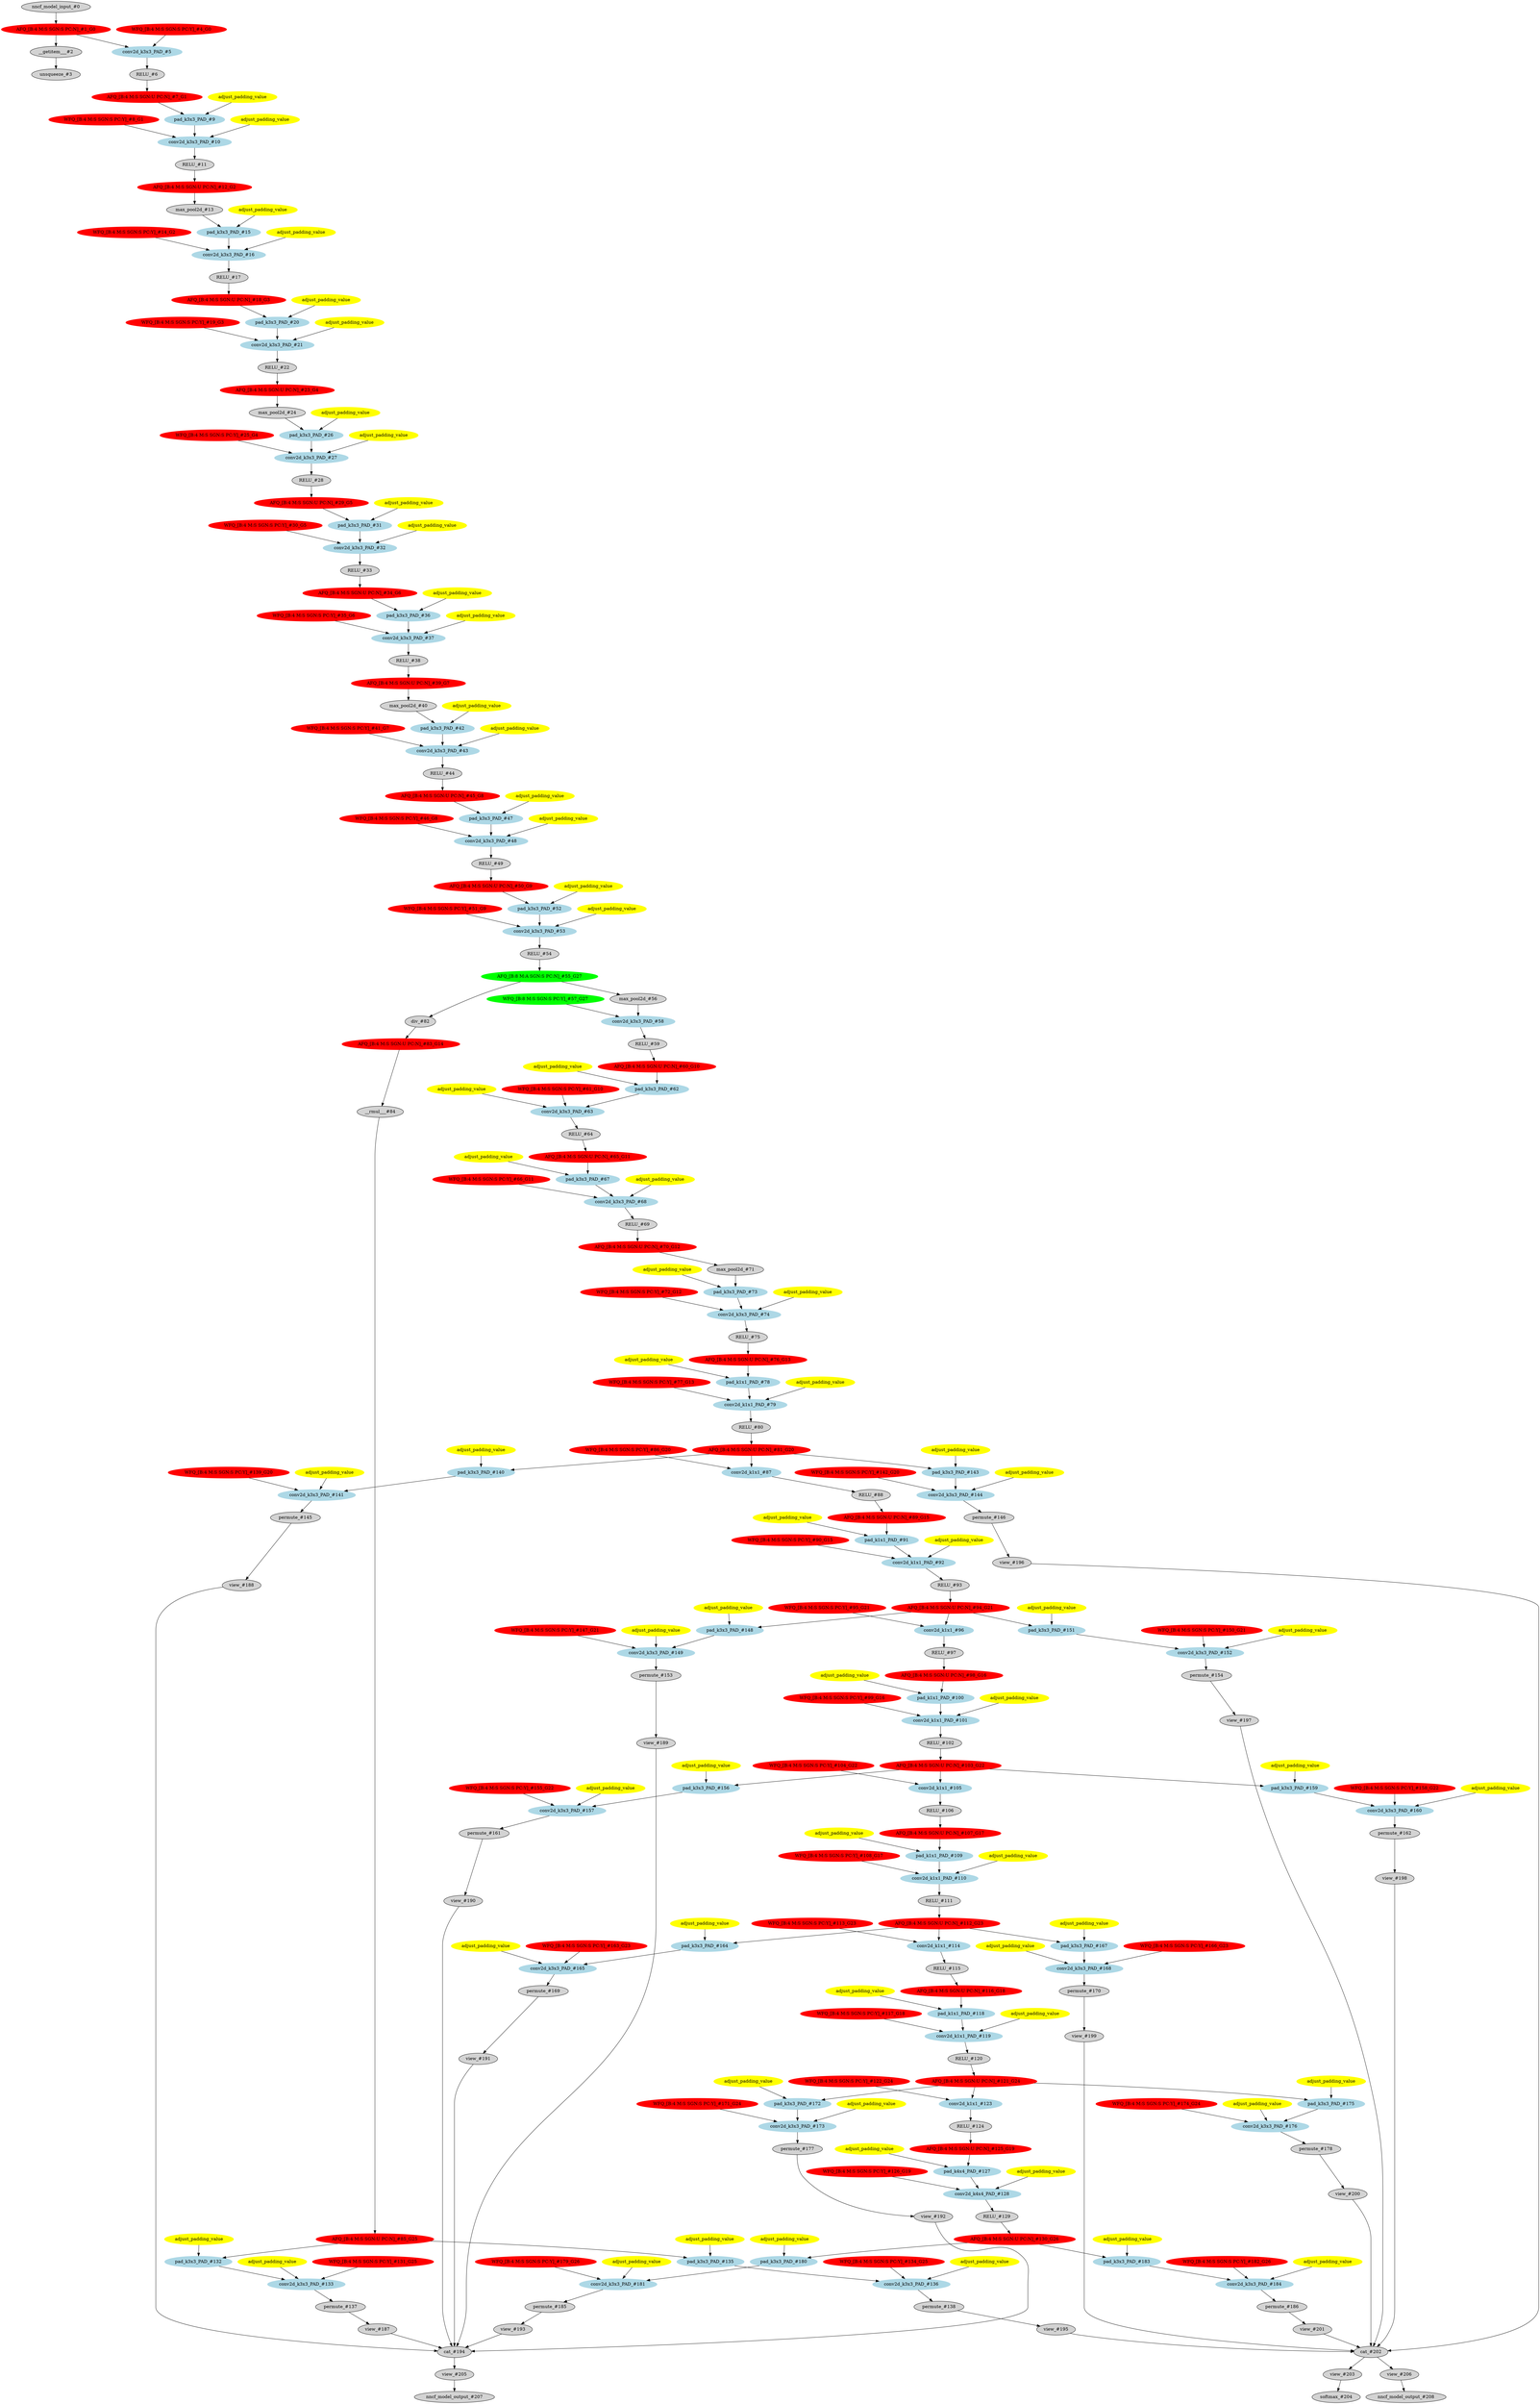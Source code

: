 strict digraph  {
"0 /nncf_model_input_0" [id=0, label="nncf_model_input_#0", style=filled, type=nncf_model_input];
"1 SymmetricQuantizer/symmetric_quantize_0" [color=red, id=1, label="AFQ_[B:4 M:S SGN:S PC:N]_#1_G0", style=filled, type=symmetric_quantize];
"2 SSD_VGG/__getitem___0" [id=2, label="__getitem___#2", style=filled, type=__getitem__];
"3 SSD_VGG/unsqueeze_0" [id=3, label="unsqueeze_#3", style=filled, type=unsqueeze];
"4 SSD_VGG/MultiOutputSequential[basenet]/NNCFConv2d[0]/ModuleDict[pre_ops]/UpdateWeight[0]/SymmetricQuantizer[op]/symmetric_quantize_0" [color=red, id=4, label="WFQ_[B:4 M:S SGN:S PC:Y]_#4_G0", style=filled, type=symmetric_quantize];
"5 SSD_VGG/MultiOutputSequential[basenet]/NNCFConv2d[0]/conv2d_0" [color=lightblue, id=5, label="conv2d_k3x3_PAD_#5", style=filled, type=conv2d];
"6 SSD_VGG/MultiOutputSequential[basenet]/ReLU[1]/RELU_0" [id=6, label="RELU_#6", style=filled, type=RELU];
"7 SSD_VGG/MultiOutputSequential[basenet]/ReLU[1]/SymmetricQuantizer/symmetric_quantize_0" [color=red, id=7, label="AFQ_[B:4 M:S SGN:U PC:N]_#7_G1", style=filled, type=symmetric_quantize];
"8 SSD_VGG/MultiOutputSequential[basenet]/NNCFConv2d[2]/ModuleDict[pre_ops]/UpdateWeight[1]/SymmetricQuantizer[op]/symmetric_quantize_0" [color=red, id=8, label="WFQ_[B:4 M:S SGN:S PC:Y]_#8_G1", style=filled, type=symmetric_quantize];
"9 SSD_VGG/MultiOutputSequential[basenet]/NNCFConv2d[2]/pad_0" [color=lightblue, id=9, label="pad_k3x3_PAD_#9", style=filled, type=pad];
"10 SSD_VGG/MultiOutputSequential[basenet]/NNCFConv2d[2]/conv2d_0" [color=lightblue, id=10, label="conv2d_k3x3_PAD_#10", style=filled, type=conv2d];
"11 SSD_VGG/MultiOutputSequential[basenet]/ReLU[3]/RELU_0" [id=11, label="RELU_#11", style=filled, type=RELU];
"12 SSD_VGG/MultiOutputSequential[basenet]/ReLU[3]/SymmetricQuantizer/symmetric_quantize_0" [color=red, id=12, label="AFQ_[B:4 M:S SGN:U PC:N]_#12_G2", style=filled, type=symmetric_quantize];
"13 SSD_VGG/MultiOutputSequential[basenet]/MaxPool2d[4]/max_pool2d_0" [id=13, label="max_pool2d_#13", style=filled, type=max_pool2d];
"14 SSD_VGG/MultiOutputSequential[basenet]/NNCFConv2d[5]/ModuleDict[pre_ops]/UpdateWeight[1]/SymmetricQuantizer[op]/symmetric_quantize_0" [color=red, id=14, label="WFQ_[B:4 M:S SGN:S PC:Y]_#14_G2", style=filled, type=symmetric_quantize];
"15 SSD_VGG/MultiOutputSequential[basenet]/NNCFConv2d[5]/pad_0" [color=lightblue, id=15, label="pad_k3x3_PAD_#15", style=filled, type=pad];
"16 SSD_VGG/MultiOutputSequential[basenet]/NNCFConv2d[5]/conv2d_0" [color=lightblue, id=16, label="conv2d_k3x3_PAD_#16", style=filled, type=conv2d];
"17 SSD_VGG/MultiOutputSequential[basenet]/ReLU[6]/RELU_0" [id=17, label="RELU_#17", style=filled, type=RELU];
"18 SSD_VGG/MultiOutputSequential[basenet]/ReLU[6]/SymmetricQuantizer/symmetric_quantize_0" [color=red, id=18, label="AFQ_[B:4 M:S SGN:U PC:N]_#18_G3", style=filled, type=symmetric_quantize];
"19 SSD_VGG/MultiOutputSequential[basenet]/NNCFConv2d[7]/ModuleDict[pre_ops]/UpdateWeight[1]/SymmetricQuantizer[op]/symmetric_quantize_0" [color=red, id=19, label="WFQ_[B:4 M:S SGN:S PC:Y]_#19_G3", style=filled, type=symmetric_quantize];
"20 SSD_VGG/MultiOutputSequential[basenet]/NNCFConv2d[7]/pad_0" [color=lightblue, id=20, label="pad_k3x3_PAD_#20", style=filled, type=pad];
"21 SSD_VGG/MultiOutputSequential[basenet]/NNCFConv2d[7]/conv2d_0" [color=lightblue, id=21, label="conv2d_k3x3_PAD_#21", style=filled, type=conv2d];
"22 SSD_VGG/MultiOutputSequential[basenet]/ReLU[8]/RELU_0" [id=22, label="RELU_#22", style=filled, type=RELU];
"23 SSD_VGG/MultiOutputSequential[basenet]/ReLU[8]/SymmetricQuantizer/symmetric_quantize_0" [color=red, id=23, label="AFQ_[B:4 M:S SGN:U PC:N]_#23_G4", style=filled, type=symmetric_quantize];
"24 SSD_VGG/MultiOutputSequential[basenet]/MaxPool2d[9]/max_pool2d_0" [id=24, label="max_pool2d_#24", style=filled, type=max_pool2d];
"25 SSD_VGG/MultiOutputSequential[basenet]/NNCFConv2d[10]/ModuleDict[pre_ops]/UpdateWeight[1]/SymmetricQuantizer[op]/symmetric_quantize_0" [color=red, id=25, label="WFQ_[B:4 M:S SGN:S PC:Y]_#25_G4", style=filled, type=symmetric_quantize];
"26 SSD_VGG/MultiOutputSequential[basenet]/NNCFConv2d[10]/pad_0" [color=lightblue, id=26, label="pad_k3x3_PAD_#26", style=filled, type=pad];
"27 SSD_VGG/MultiOutputSequential[basenet]/NNCFConv2d[10]/conv2d_0" [color=lightblue, id=27, label="conv2d_k3x3_PAD_#27", style=filled, type=conv2d];
"28 SSD_VGG/MultiOutputSequential[basenet]/ReLU[11]/RELU_0" [id=28, label="RELU_#28", style=filled, type=RELU];
"29 SSD_VGG/MultiOutputSequential[basenet]/ReLU[11]/SymmetricQuantizer/symmetric_quantize_0" [color=red, id=29, label="AFQ_[B:4 M:S SGN:U PC:N]_#29_G5", style=filled, type=symmetric_quantize];
"30 SSD_VGG/MultiOutputSequential[basenet]/NNCFConv2d[12]/ModuleDict[pre_ops]/UpdateWeight[1]/SymmetricQuantizer[op]/symmetric_quantize_0" [color=red, id=30, label="WFQ_[B:4 M:S SGN:S PC:Y]_#30_G5", style=filled, type=symmetric_quantize];
"31 SSD_VGG/MultiOutputSequential[basenet]/NNCFConv2d[12]/pad_0" [color=lightblue, id=31, label="pad_k3x3_PAD_#31", style=filled, type=pad];
"32 SSD_VGG/MultiOutputSequential[basenet]/NNCFConv2d[12]/conv2d_0" [color=lightblue, id=32, label="conv2d_k3x3_PAD_#32", style=filled, type=conv2d];
"33 SSD_VGG/MultiOutputSequential[basenet]/ReLU[13]/RELU_0" [id=33, label="RELU_#33", style=filled, type=RELU];
"34 SSD_VGG/MultiOutputSequential[basenet]/ReLU[13]/SymmetricQuantizer/symmetric_quantize_0" [color=red, id=34, label="AFQ_[B:4 M:S SGN:U PC:N]_#34_G6", style=filled, type=symmetric_quantize];
"35 SSD_VGG/MultiOutputSequential[basenet]/NNCFConv2d[14]/ModuleDict[pre_ops]/UpdateWeight[1]/SymmetricQuantizer[op]/symmetric_quantize_0" [color=red, id=35, label="WFQ_[B:4 M:S SGN:S PC:Y]_#35_G6", style=filled, type=symmetric_quantize];
"36 SSD_VGG/MultiOutputSequential[basenet]/NNCFConv2d[14]/pad_0" [color=lightblue, id=36, label="pad_k3x3_PAD_#36", style=filled, type=pad];
"37 SSD_VGG/MultiOutputSequential[basenet]/NNCFConv2d[14]/conv2d_0" [color=lightblue, id=37, label="conv2d_k3x3_PAD_#37", style=filled, type=conv2d];
"38 SSD_VGG/MultiOutputSequential[basenet]/ReLU[15]/RELU_0" [id=38, label="RELU_#38", style=filled, type=RELU];
"39 SSD_VGG/MultiOutputSequential[basenet]/ReLU[15]/SymmetricQuantizer/symmetric_quantize_0" [color=red, id=39, label="AFQ_[B:4 M:S SGN:U PC:N]_#39_G7", style=filled, type=symmetric_quantize];
"40 SSD_VGG/MultiOutputSequential[basenet]/MaxPool2d[16]/max_pool2d_0" [id=40, label="max_pool2d_#40", style=filled, type=max_pool2d];
"41 SSD_VGG/MultiOutputSequential[basenet]/NNCFConv2d[17]/ModuleDict[pre_ops]/UpdateWeight[1]/SymmetricQuantizer[op]/symmetric_quantize_0" [color=red, id=41, label="WFQ_[B:4 M:S SGN:S PC:Y]_#41_G7", style=filled, type=symmetric_quantize];
"42 SSD_VGG/MultiOutputSequential[basenet]/NNCFConv2d[17]/pad_0" [color=lightblue, id=42, label="pad_k3x3_PAD_#42", style=filled, type=pad];
"43 SSD_VGG/MultiOutputSequential[basenet]/NNCFConv2d[17]/conv2d_0" [color=lightblue, id=43, label="conv2d_k3x3_PAD_#43", style=filled, type=conv2d];
"44 SSD_VGG/MultiOutputSequential[basenet]/ReLU[18]/RELU_0" [id=44, label="RELU_#44", style=filled, type=RELU];
"45 SSD_VGG/MultiOutputSequential[basenet]/ReLU[18]/SymmetricQuantizer/symmetric_quantize_0" [color=red, id=45, label="AFQ_[B:4 M:S SGN:U PC:N]_#45_G8", style=filled, type=symmetric_quantize];
"46 SSD_VGG/MultiOutputSequential[basenet]/NNCFConv2d[19]/ModuleDict[pre_ops]/UpdateWeight[1]/SymmetricQuantizer[op]/symmetric_quantize_0" [color=red, id=46, label="WFQ_[B:4 M:S SGN:S PC:Y]_#46_G8", style=filled, type=symmetric_quantize];
"47 SSD_VGG/MultiOutputSequential[basenet]/NNCFConv2d[19]/pad_0" [color=lightblue, id=47, label="pad_k3x3_PAD_#47", style=filled, type=pad];
"48 SSD_VGG/MultiOutputSequential[basenet]/NNCFConv2d[19]/conv2d_0" [color=lightblue, id=48, label="conv2d_k3x3_PAD_#48", style=filled, type=conv2d];
"49 SSD_VGG/MultiOutputSequential[basenet]/ReLU[20]/RELU_0" [id=49, label="RELU_#49", style=filled, type=RELU];
"50 SSD_VGG/MultiOutputSequential[basenet]/ReLU[20]/SymmetricQuantizer/symmetric_quantize_0" [color=red, id=50, label="AFQ_[B:4 M:S SGN:U PC:N]_#50_G9", style=filled, type=symmetric_quantize];
"51 SSD_VGG/MultiOutputSequential[basenet]/NNCFConv2d[21]/ModuleDict[pre_ops]/UpdateWeight[1]/SymmetricQuantizer[op]/symmetric_quantize_0" [color=red, id=51, label="WFQ_[B:4 M:S SGN:S PC:Y]_#51_G9", style=filled, type=symmetric_quantize];
"52 SSD_VGG/MultiOutputSequential[basenet]/NNCFConv2d[21]/pad_0" [color=lightblue, id=52, label="pad_k3x3_PAD_#52", style=filled, type=pad];
"53 SSD_VGG/MultiOutputSequential[basenet]/NNCFConv2d[21]/conv2d_0" [color=lightblue, id=53, label="conv2d_k3x3_PAD_#53", style=filled, type=conv2d];
"54 SSD_VGG/MultiOutputSequential[basenet]/ReLU[22]/RELU_0" [id=54, label="RELU_#54", style=filled, type=RELU];
"55 SSD_VGG/MultiOutputSequential[basenet]/ReLU[22]/AsymmetricQuantizer/asymmetric_quantize_0" [color=green, id=55, label="AFQ_[B:8 M:A SGN:S PC:N]_#55_G27", style=filled, type=asymmetric_quantize];
"56 SSD_VGG/MultiOutputSequential[basenet]/MaxPool2d[23]/max_pool2d_0" [id=56, label="max_pool2d_#56", style=filled, type=max_pool2d];
"57 SSD_VGG/MultiOutputSequential[basenet]/NNCFConv2d[24]/ModuleDict[pre_ops]/UpdateWeight[0]/SymmetricQuantizer[op]/symmetric_quantize_0" [color=green, id=57, label="WFQ_[B:8 M:S SGN:S PC:Y]_#57_G27", style=filled, type=symmetric_quantize];
"58 SSD_VGG/MultiOutputSequential[basenet]/NNCFConv2d[24]/conv2d_0" [color=lightblue, id=58, label="conv2d_k3x3_PAD_#58", style=filled, type=conv2d];
"59 SSD_VGG/MultiOutputSequential[basenet]/ReLU[25]/RELU_0" [id=59, label="RELU_#59", style=filled, type=RELU];
"60 SSD_VGG/MultiOutputSequential[basenet]/ReLU[25]/SymmetricQuantizer/symmetric_quantize_0" [color=red, id=60, label="AFQ_[B:4 M:S SGN:U PC:N]_#60_G10", style=filled, type=symmetric_quantize];
"61 SSD_VGG/MultiOutputSequential[basenet]/NNCFConv2d[26]/ModuleDict[pre_ops]/UpdateWeight[1]/SymmetricQuantizer[op]/symmetric_quantize_0" [color=red, id=61, label="WFQ_[B:4 M:S SGN:S PC:Y]_#61_G10", style=filled, type=symmetric_quantize];
"62 SSD_VGG/MultiOutputSequential[basenet]/NNCFConv2d[26]/pad_0" [color=lightblue, id=62, label="pad_k3x3_PAD_#62", style=filled, type=pad];
"63 SSD_VGG/MultiOutputSequential[basenet]/NNCFConv2d[26]/conv2d_0" [color=lightblue, id=63, label="conv2d_k3x3_PAD_#63", style=filled, type=conv2d];
"64 SSD_VGG/MultiOutputSequential[basenet]/ReLU[27]/RELU_0" [id=64, label="RELU_#64", style=filled, type=RELU];
"65 SSD_VGG/MultiOutputSequential[basenet]/ReLU[27]/SymmetricQuantizer/symmetric_quantize_0" [color=red, id=65, label="AFQ_[B:4 M:S SGN:U PC:N]_#65_G11", style=filled, type=symmetric_quantize];
"66 SSD_VGG/MultiOutputSequential[basenet]/NNCFConv2d[28]/ModuleDict[pre_ops]/UpdateWeight[1]/SymmetricQuantizer[op]/symmetric_quantize_0" [color=red, id=66, label="WFQ_[B:4 M:S SGN:S PC:Y]_#66_G11", style=filled, type=symmetric_quantize];
"67 SSD_VGG/MultiOutputSequential[basenet]/NNCFConv2d[28]/pad_0" [color=lightblue, id=67, label="pad_k3x3_PAD_#67", style=filled, type=pad];
"68 SSD_VGG/MultiOutputSequential[basenet]/NNCFConv2d[28]/conv2d_0" [color=lightblue, id=68, label="conv2d_k3x3_PAD_#68", style=filled, type=conv2d];
"69 SSD_VGG/MultiOutputSequential[basenet]/ReLU[29]/RELU_0" [id=69, label="RELU_#69", style=filled, type=RELU];
"70 SSD_VGG/MultiOutputSequential[basenet]/ReLU[29]/SymmetricQuantizer/symmetric_quantize_0" [color=red, id=70, label="AFQ_[B:4 M:S SGN:U PC:N]_#70_G12", style=filled, type=symmetric_quantize];
"71 SSD_VGG/MultiOutputSequential[basenet]/MaxPool2d[30]/max_pool2d_0" [id=71, label="max_pool2d_#71", style=filled, type=max_pool2d];
"72 SSD_VGG/MultiOutputSequential[basenet]/NNCFConv2d[31]/ModuleDict[pre_ops]/UpdateWeight[1]/SymmetricQuantizer[op]/symmetric_quantize_0" [color=red, id=72, label="WFQ_[B:4 M:S SGN:S PC:Y]_#72_G12", style=filled, type=symmetric_quantize];
"73 SSD_VGG/MultiOutputSequential[basenet]/NNCFConv2d[31]/pad_0" [color=lightblue, id=73, label="pad_k3x3_PAD_#73", style=filled, type=pad];
"74 SSD_VGG/MultiOutputSequential[basenet]/NNCFConv2d[31]/conv2d_0" [color=lightblue, id=74, label="conv2d_k3x3_PAD_#74", style=filled, type=conv2d];
"75 SSD_VGG/MultiOutputSequential[basenet]/ReLU[32]/RELU_0" [id=75, label="RELU_#75", style=filled, type=RELU];
"76 SSD_VGG/MultiOutputSequential[basenet]/ReLU[32]/SymmetricQuantizer/symmetric_quantize_0" [color=red, id=76, label="AFQ_[B:4 M:S SGN:U PC:N]_#76_G13", style=filled, type=symmetric_quantize];
"77 SSD_VGG/MultiOutputSequential[basenet]/NNCFConv2d[33]/ModuleDict[pre_ops]/UpdateWeight[1]/SymmetricQuantizer[op]/symmetric_quantize_0" [color=red, id=77, label="WFQ_[B:4 M:S SGN:S PC:Y]_#77_G13", style=filled, type=symmetric_quantize];
"78 SSD_VGG/MultiOutputSequential[basenet]/NNCFConv2d[33]/pad_0" [color=lightblue, id=78, label="pad_k1x1_PAD_#78", style=filled, type=pad];
"79 SSD_VGG/MultiOutputSequential[basenet]/NNCFConv2d[33]/conv2d_0" [color=lightblue, id=79, label="conv2d_k1x1_PAD_#79", style=filled, type=conv2d];
"80 SSD_VGG/MultiOutputSequential[basenet]/ReLU[34]/RELU_0" [id=80, label="RELU_#80", style=filled, type=RELU];
"81 SSD_VGG/MultiOutputSequential[basenet]/ReLU[34]/SymmetricQuantizer/symmetric_quantize_0" [color=red, id=81, label="AFQ_[B:4 M:S SGN:U PC:N]_#81_G20", style=filled, type=symmetric_quantize];
"82 SSD_VGG/NNCFUserL2Norm[L2Norm]/div_0" [id=82, label="div_#82", style=filled, type=div];
"83 SSD_VGG/NNCFUserL2Norm[L2Norm]/SymmetricQuantizer/symmetric_quantize_0" [color=red, id=83, label="AFQ_[B:4 M:S SGN:U PC:N]_#83_G14", style=filled, type=symmetric_quantize];
"84 SSD_VGG/NNCFUserL2Norm[L2Norm]/__rmul___0" [id=84, label="__rmul___#84", style=filled, type=__rmul__];
"85 SSD_VGG/NNCFUserL2Norm[L2Norm]/SymmetricQuantizer/symmetric_quantize_1" [color=red, id=85, label="AFQ_[B:4 M:S SGN:U PC:N]_#85_G25", style=filled, type=symmetric_quantize];
"86 SSD_VGG/MultiOutputSequential[extras]/NNCFConv2d[0]/ModuleDict[pre_ops]/UpdateWeight[0]/SymmetricQuantizer[op]/symmetric_quantize_0" [color=red, id=86, label="WFQ_[B:4 M:S SGN:S PC:Y]_#86_G20", style=filled, type=symmetric_quantize];
"87 SSD_VGG/MultiOutputSequential[extras]/NNCFConv2d[0]/conv2d_0" [color=lightblue, id=87, label="conv2d_k1x1_#87", style=filled, type=conv2d];
"88 SSD_VGG/MultiOutputSequential[extras]/ReLU[1]/RELU_0" [id=88, label="RELU_#88", style=filled, type=RELU];
"89 SSD_VGG/MultiOutputSequential[extras]/ReLU[1]/SymmetricQuantizer/symmetric_quantize_0" [color=red, id=89, label="AFQ_[B:4 M:S SGN:U PC:N]_#89_G15", style=filled, type=symmetric_quantize];
"90 SSD_VGG/MultiOutputSequential[extras]/NNCFConv2d[2]/ModuleDict[pre_ops]/UpdateWeight[1]/SymmetricQuantizer[op]/symmetric_quantize_0" [color=red, id=90, label="WFQ_[B:4 M:S SGN:S PC:Y]_#90_G15", style=filled, type=symmetric_quantize];
"91 SSD_VGG/MultiOutputSequential[extras]/NNCFConv2d[2]/pad_0" [color=lightblue, id=91, label="pad_k1x1_PAD_#91", style=filled, type=pad];
"92 SSD_VGG/MultiOutputSequential[extras]/NNCFConv2d[2]/conv2d_0" [color=lightblue, id=92, label="conv2d_k1x1_PAD_#92", style=filled, type=conv2d];
"93 SSD_VGG/MultiOutputSequential[extras]/ReLU[3]/RELU_0" [id=93, label="RELU_#93", style=filled, type=RELU];
"94 SSD_VGG/MultiOutputSequential[extras]/ReLU[3]/SymmetricQuantizer/symmetric_quantize_0" [color=red, id=94, label="AFQ_[B:4 M:S SGN:U PC:N]_#94_G21", style=filled, type=symmetric_quantize];
"95 SSD_VGG/MultiOutputSequential[extras]/NNCFConv2d[4]/ModuleDict[pre_ops]/UpdateWeight[0]/SymmetricQuantizer[op]/symmetric_quantize_0" [color=red, id=95, label="WFQ_[B:4 M:S SGN:S PC:Y]_#95_G21", style=filled, type=symmetric_quantize];
"96 SSD_VGG/MultiOutputSequential[extras]/NNCFConv2d[4]/conv2d_0" [color=lightblue, id=96, label="conv2d_k1x1_#96", style=filled, type=conv2d];
"97 SSD_VGG/MultiOutputSequential[extras]/ReLU[5]/RELU_0" [id=97, label="RELU_#97", style=filled, type=RELU];
"98 SSD_VGG/MultiOutputSequential[extras]/ReLU[5]/SymmetricQuantizer/symmetric_quantize_0" [color=red, id=98, label="AFQ_[B:4 M:S SGN:U PC:N]_#98_G16", style=filled, type=symmetric_quantize];
"99 SSD_VGG/MultiOutputSequential[extras]/NNCFConv2d[6]/ModuleDict[pre_ops]/UpdateWeight[1]/SymmetricQuantizer[op]/symmetric_quantize_0" [color=red, id=99, label="WFQ_[B:4 M:S SGN:S PC:Y]_#99_G16", style=filled, type=symmetric_quantize];
"100 SSD_VGG/MultiOutputSequential[extras]/NNCFConv2d[6]/pad_0" [color=lightblue, id=100, label="pad_k1x1_PAD_#100", style=filled, type=pad];
"101 SSD_VGG/MultiOutputSequential[extras]/NNCFConv2d[6]/conv2d_0" [color=lightblue, id=101, label="conv2d_k1x1_PAD_#101", style=filled, type=conv2d];
"102 SSD_VGG/MultiOutputSequential[extras]/ReLU[7]/RELU_0" [id=102, label="RELU_#102", style=filled, type=RELU];
"103 SSD_VGG/MultiOutputSequential[extras]/ReLU[7]/SymmetricQuantizer/symmetric_quantize_0" [color=red, id=103, label="AFQ_[B:4 M:S SGN:U PC:N]_#103_G22", style=filled, type=symmetric_quantize];
"104 SSD_VGG/MultiOutputSequential[extras]/NNCFConv2d[8]/ModuleDict[pre_ops]/UpdateWeight[0]/SymmetricQuantizer[op]/symmetric_quantize_0" [color=red, id=104, label="WFQ_[B:4 M:S SGN:S PC:Y]_#104_G22", style=filled, type=symmetric_quantize];
"105 SSD_VGG/MultiOutputSequential[extras]/NNCFConv2d[8]/conv2d_0" [color=lightblue, id=105, label="conv2d_k1x1_#105", style=filled, type=conv2d];
"106 SSD_VGG/MultiOutputSequential[extras]/ReLU[9]/RELU_0" [id=106, label="RELU_#106", style=filled, type=RELU];
"107 SSD_VGG/MultiOutputSequential[extras]/ReLU[9]/SymmetricQuantizer/symmetric_quantize_0" [color=red, id=107, label="AFQ_[B:4 M:S SGN:U PC:N]_#107_G17", style=filled, type=symmetric_quantize];
"108 SSD_VGG/MultiOutputSequential[extras]/NNCFConv2d[10]/ModuleDict[pre_ops]/UpdateWeight[1]/SymmetricQuantizer[op]/symmetric_quantize_0" [color=red, id=108, label="WFQ_[B:4 M:S SGN:S PC:Y]_#108_G17", style=filled, type=symmetric_quantize];
"109 SSD_VGG/MultiOutputSequential[extras]/NNCFConv2d[10]/pad_0" [color=lightblue, id=109, label="pad_k1x1_PAD_#109", style=filled, type=pad];
"110 SSD_VGG/MultiOutputSequential[extras]/NNCFConv2d[10]/conv2d_0" [color=lightblue, id=110, label="conv2d_k1x1_PAD_#110", style=filled, type=conv2d];
"111 SSD_VGG/MultiOutputSequential[extras]/ReLU[11]/RELU_0" [id=111, label="RELU_#111", style=filled, type=RELU];
"112 SSD_VGG/MultiOutputSequential[extras]/ReLU[11]/SymmetricQuantizer/symmetric_quantize_0" [color=red, id=112, label="AFQ_[B:4 M:S SGN:U PC:N]_#112_G23", style=filled, type=symmetric_quantize];
"113 SSD_VGG/MultiOutputSequential[extras]/NNCFConv2d[12]/ModuleDict[pre_ops]/UpdateWeight[0]/SymmetricQuantizer[op]/symmetric_quantize_0" [color=red, id=113, label="WFQ_[B:4 M:S SGN:S PC:Y]_#113_G23", style=filled, type=symmetric_quantize];
"114 SSD_VGG/MultiOutputSequential[extras]/NNCFConv2d[12]/conv2d_0" [color=lightblue, id=114, label="conv2d_k1x1_#114", style=filled, type=conv2d];
"115 SSD_VGG/MultiOutputSequential[extras]/ReLU[13]/RELU_0" [id=115, label="RELU_#115", style=filled, type=RELU];
"116 SSD_VGG/MultiOutputSequential[extras]/ReLU[13]/SymmetricQuantizer/symmetric_quantize_0" [color=red, id=116, label="AFQ_[B:4 M:S SGN:U PC:N]_#116_G18", style=filled, type=symmetric_quantize];
"117 SSD_VGG/MultiOutputSequential[extras]/NNCFConv2d[14]/ModuleDict[pre_ops]/UpdateWeight[1]/SymmetricQuantizer[op]/symmetric_quantize_0" [color=red, id=117, label="WFQ_[B:4 M:S SGN:S PC:Y]_#117_G18", style=filled, type=symmetric_quantize];
"118 SSD_VGG/MultiOutputSequential[extras]/NNCFConv2d[14]/pad_0" [color=lightblue, id=118, label="pad_k1x1_PAD_#118", style=filled, type=pad];
"119 SSD_VGG/MultiOutputSequential[extras]/NNCFConv2d[14]/conv2d_0" [color=lightblue, id=119, label="conv2d_k1x1_PAD_#119", style=filled, type=conv2d];
"120 SSD_VGG/MultiOutputSequential[extras]/ReLU[15]/RELU_0" [id=120, label="RELU_#120", style=filled, type=RELU];
"121 SSD_VGG/MultiOutputSequential[extras]/ReLU[15]/SymmetricQuantizer/symmetric_quantize_0" [color=red, id=121, label="AFQ_[B:4 M:S SGN:U PC:N]_#121_G24", style=filled, type=symmetric_quantize];
"122 SSD_VGG/MultiOutputSequential[extras]/NNCFConv2d[16]/ModuleDict[pre_ops]/UpdateWeight[0]/SymmetricQuantizer[op]/symmetric_quantize_0" [color=red, id=122, label="WFQ_[B:4 M:S SGN:S PC:Y]_#122_G24", style=filled, type=symmetric_quantize];
"123 SSD_VGG/MultiOutputSequential[extras]/NNCFConv2d[16]/conv2d_0" [color=lightblue, id=123, label="conv2d_k1x1_#123", style=filled, type=conv2d];
"124 SSD_VGG/MultiOutputSequential[extras]/ReLU[17]/RELU_0" [id=124, label="RELU_#124", style=filled, type=RELU];
"125 SSD_VGG/MultiOutputSequential[extras]/ReLU[17]/SymmetricQuantizer/symmetric_quantize_0" [color=red, id=125, label="AFQ_[B:4 M:S SGN:U PC:N]_#125_G19", style=filled, type=symmetric_quantize];
"126 SSD_VGG/MultiOutputSequential[extras]/NNCFConv2d[18]/ModuleDict[pre_ops]/UpdateWeight[1]/SymmetricQuantizer[op]/symmetric_quantize_0" [color=red, id=126, label="WFQ_[B:4 M:S SGN:S PC:Y]_#126_G19", style=filled, type=symmetric_quantize];
"127 SSD_VGG/MultiOutputSequential[extras]/NNCFConv2d[18]/pad_0" [color=lightblue, id=127, label="pad_k4x4_PAD_#127", style=filled, type=pad];
"128 SSD_VGG/MultiOutputSequential[extras]/NNCFConv2d[18]/conv2d_0" [color=lightblue, id=128, label="conv2d_k4x4_PAD_#128", style=filled, type=conv2d];
"129 SSD_VGG/MultiOutputSequential[extras]/ReLU[19]/RELU_0" [id=129, label="RELU_#129", style=filled, type=RELU];
"130 SSD_VGG/MultiOutputSequential[extras]/ReLU[19]/SymmetricQuantizer/symmetric_quantize_0" [color=red, id=130, label="AFQ_[B:4 M:S SGN:U PC:N]_#130_G26", style=filled, type=symmetric_quantize];
"131 SSD_VGG/SSDDetectionOutput[detection_head]/ModuleList[heads]/SSDHead[0]/NNCFConv2d[loc]/ModuleDict[pre_ops]/UpdateWeight[1]/SymmetricQuantizer[op]/symmetric_quantize_0" [color=red, id=131, label="WFQ_[B:4 M:S SGN:S PC:Y]_#131_G25", style=filled, type=symmetric_quantize];
"132 SSD_VGG/SSDDetectionOutput[detection_head]/ModuleList[heads]/SSDHead[0]/NNCFConv2d[loc]/pad_0" [color=lightblue, id=132, label="pad_k3x3_PAD_#132", style=filled, type=pad];
"133 SSD_VGG/SSDDetectionOutput[detection_head]/ModuleList[heads]/SSDHead[0]/NNCFConv2d[loc]/conv2d_0" [color=lightblue, id=133, label="conv2d_k3x3_PAD_#133", style=filled, type=conv2d];
"134 SSD_VGG/SSDDetectionOutput[detection_head]/ModuleList[heads]/SSDHead[0]/NNCFConv2d[conf]/ModuleDict[pre_ops]/UpdateWeight[1]/SymmetricQuantizer[op]/symmetric_quantize_0" [color=red, id=134, label="WFQ_[B:4 M:S SGN:S PC:Y]_#134_G25", style=filled, type=symmetric_quantize];
"135 SSD_VGG/SSDDetectionOutput[detection_head]/ModuleList[heads]/SSDHead[0]/NNCFConv2d[conf]/pad_0" [color=lightblue, id=135, label="pad_k3x3_PAD_#135", style=filled, type=pad];
"136 SSD_VGG/SSDDetectionOutput[detection_head]/ModuleList[heads]/SSDHead[0]/NNCFConv2d[conf]/conv2d_0" [color=lightblue, id=136, label="conv2d_k3x3_PAD_#136", style=filled, type=conv2d];
"137 SSD_VGG/SSDDetectionOutput[detection_head]/ModuleList[heads]/SSDHead[0]/permute_0" [id=137, label="permute_#137", style=filled, type=permute];
"138 SSD_VGG/SSDDetectionOutput[detection_head]/ModuleList[heads]/SSDHead[0]/permute_1" [id=138, label="permute_#138", style=filled, type=permute];
"139 SSD_VGG/SSDDetectionOutput[detection_head]/ModuleList[heads]/SSDHead[1]/NNCFConv2d[loc]/ModuleDict[pre_ops]/UpdateWeight[1]/SymmetricQuantizer[op]/symmetric_quantize_0" [color=red, id=139, label="WFQ_[B:4 M:S SGN:S PC:Y]_#139_G20", style=filled, type=symmetric_quantize];
"140 SSD_VGG/SSDDetectionOutput[detection_head]/ModuleList[heads]/SSDHead[1]/NNCFConv2d[loc]/pad_0" [color=lightblue, id=140, label="pad_k3x3_PAD_#140", style=filled, type=pad];
"141 SSD_VGG/SSDDetectionOutput[detection_head]/ModuleList[heads]/SSDHead[1]/NNCFConv2d[loc]/conv2d_0" [color=lightblue, id=141, label="conv2d_k3x3_PAD_#141", style=filled, type=conv2d];
"142 SSD_VGG/SSDDetectionOutput[detection_head]/ModuleList[heads]/SSDHead[1]/NNCFConv2d[conf]/ModuleDict[pre_ops]/UpdateWeight[1]/SymmetricQuantizer[op]/symmetric_quantize_0" [color=red, id=142, label="WFQ_[B:4 M:S SGN:S PC:Y]_#142_G20", style=filled, type=symmetric_quantize];
"143 SSD_VGG/SSDDetectionOutput[detection_head]/ModuleList[heads]/SSDHead[1]/NNCFConv2d[conf]/pad_0" [color=lightblue, id=143, label="pad_k3x3_PAD_#143", style=filled, type=pad];
"144 SSD_VGG/SSDDetectionOutput[detection_head]/ModuleList[heads]/SSDHead[1]/NNCFConv2d[conf]/conv2d_0" [color=lightblue, id=144, label="conv2d_k3x3_PAD_#144", style=filled, type=conv2d];
"145 SSD_VGG/SSDDetectionOutput[detection_head]/ModuleList[heads]/SSDHead[1]/permute_0" [id=145, label="permute_#145", style=filled, type=permute];
"146 SSD_VGG/SSDDetectionOutput[detection_head]/ModuleList[heads]/SSDHead[1]/permute_1" [id=146, label="permute_#146", style=filled, type=permute];
"147 SSD_VGG/SSDDetectionOutput[detection_head]/ModuleList[heads]/SSDHead[2]/NNCFConv2d[loc]/ModuleDict[pre_ops]/UpdateWeight[1]/SymmetricQuantizer[op]/symmetric_quantize_0" [color=red, id=147, label="WFQ_[B:4 M:S SGN:S PC:Y]_#147_G21", style=filled, type=symmetric_quantize];
"148 SSD_VGG/SSDDetectionOutput[detection_head]/ModuleList[heads]/SSDHead[2]/NNCFConv2d[loc]/pad_0" [color=lightblue, id=148, label="pad_k3x3_PAD_#148", style=filled, type=pad];
"149 SSD_VGG/SSDDetectionOutput[detection_head]/ModuleList[heads]/SSDHead[2]/NNCFConv2d[loc]/conv2d_0" [color=lightblue, id=149, label="conv2d_k3x3_PAD_#149", style=filled, type=conv2d];
"150 SSD_VGG/SSDDetectionOutput[detection_head]/ModuleList[heads]/SSDHead[2]/NNCFConv2d[conf]/ModuleDict[pre_ops]/UpdateWeight[1]/SymmetricQuantizer[op]/symmetric_quantize_0" [color=red, id=150, label="WFQ_[B:4 M:S SGN:S PC:Y]_#150_G21", style=filled, type=symmetric_quantize];
"151 SSD_VGG/SSDDetectionOutput[detection_head]/ModuleList[heads]/SSDHead[2]/NNCFConv2d[conf]/pad_0" [color=lightblue, id=151, label="pad_k3x3_PAD_#151", style=filled, type=pad];
"152 SSD_VGG/SSDDetectionOutput[detection_head]/ModuleList[heads]/SSDHead[2]/NNCFConv2d[conf]/conv2d_0" [color=lightblue, id=152, label="conv2d_k3x3_PAD_#152", style=filled, type=conv2d];
"153 SSD_VGG/SSDDetectionOutput[detection_head]/ModuleList[heads]/SSDHead[2]/permute_0" [id=153, label="permute_#153", style=filled, type=permute];
"154 SSD_VGG/SSDDetectionOutput[detection_head]/ModuleList[heads]/SSDHead[2]/permute_1" [id=154, label="permute_#154", style=filled, type=permute];
"155 SSD_VGG/SSDDetectionOutput[detection_head]/ModuleList[heads]/SSDHead[3]/NNCFConv2d[loc]/ModuleDict[pre_ops]/UpdateWeight[1]/SymmetricQuantizer[op]/symmetric_quantize_0" [color=red, id=155, label="WFQ_[B:4 M:S SGN:S PC:Y]_#155_G22", style=filled, type=symmetric_quantize];
"156 SSD_VGG/SSDDetectionOutput[detection_head]/ModuleList[heads]/SSDHead[3]/NNCFConv2d[loc]/pad_0" [color=lightblue, id=156, label="pad_k3x3_PAD_#156", style=filled, type=pad];
"157 SSD_VGG/SSDDetectionOutput[detection_head]/ModuleList[heads]/SSDHead[3]/NNCFConv2d[loc]/conv2d_0" [color=lightblue, id=157, label="conv2d_k3x3_PAD_#157", style=filled, type=conv2d];
"158 SSD_VGG/SSDDetectionOutput[detection_head]/ModuleList[heads]/SSDHead[3]/NNCFConv2d[conf]/ModuleDict[pre_ops]/UpdateWeight[1]/SymmetricQuantizer[op]/symmetric_quantize_0" [color=red, id=158, label="WFQ_[B:4 M:S SGN:S PC:Y]_#158_G22", style=filled, type=symmetric_quantize];
"159 SSD_VGG/SSDDetectionOutput[detection_head]/ModuleList[heads]/SSDHead[3]/NNCFConv2d[conf]/pad_0" [color=lightblue, id=159, label="pad_k3x3_PAD_#159", style=filled, type=pad];
"160 SSD_VGG/SSDDetectionOutput[detection_head]/ModuleList[heads]/SSDHead[3]/NNCFConv2d[conf]/conv2d_0" [color=lightblue, id=160, label="conv2d_k3x3_PAD_#160", style=filled, type=conv2d];
"161 SSD_VGG/SSDDetectionOutput[detection_head]/ModuleList[heads]/SSDHead[3]/permute_0" [id=161, label="permute_#161", style=filled, type=permute];
"162 SSD_VGG/SSDDetectionOutput[detection_head]/ModuleList[heads]/SSDHead[3]/permute_1" [id=162, label="permute_#162", style=filled, type=permute];
"163 SSD_VGG/SSDDetectionOutput[detection_head]/ModuleList[heads]/SSDHead[4]/NNCFConv2d[loc]/ModuleDict[pre_ops]/UpdateWeight[1]/SymmetricQuantizer[op]/symmetric_quantize_0" [color=red, id=163, label="WFQ_[B:4 M:S SGN:S PC:Y]_#163_G23", style=filled, type=symmetric_quantize];
"164 SSD_VGG/SSDDetectionOutput[detection_head]/ModuleList[heads]/SSDHead[4]/NNCFConv2d[loc]/pad_0" [color=lightblue, id=164, label="pad_k3x3_PAD_#164", style=filled, type=pad];
"165 SSD_VGG/SSDDetectionOutput[detection_head]/ModuleList[heads]/SSDHead[4]/NNCFConv2d[loc]/conv2d_0" [color=lightblue, id=165, label="conv2d_k3x3_PAD_#165", style=filled, type=conv2d];
"166 SSD_VGG/SSDDetectionOutput[detection_head]/ModuleList[heads]/SSDHead[4]/NNCFConv2d[conf]/ModuleDict[pre_ops]/UpdateWeight[1]/SymmetricQuantizer[op]/symmetric_quantize_0" [color=red, id=166, label="WFQ_[B:4 M:S SGN:S PC:Y]_#166_G23", style=filled, type=symmetric_quantize];
"167 SSD_VGG/SSDDetectionOutput[detection_head]/ModuleList[heads]/SSDHead[4]/NNCFConv2d[conf]/pad_0" [color=lightblue, id=167, label="pad_k3x3_PAD_#167", style=filled, type=pad];
"168 SSD_VGG/SSDDetectionOutput[detection_head]/ModuleList[heads]/SSDHead[4]/NNCFConv2d[conf]/conv2d_0" [color=lightblue, id=168, label="conv2d_k3x3_PAD_#168", style=filled, type=conv2d];
"169 SSD_VGG/SSDDetectionOutput[detection_head]/ModuleList[heads]/SSDHead[4]/permute_0" [id=169, label="permute_#169", style=filled, type=permute];
"170 SSD_VGG/SSDDetectionOutput[detection_head]/ModuleList[heads]/SSDHead[4]/permute_1" [id=170, label="permute_#170", style=filled, type=permute];
"171 SSD_VGG/SSDDetectionOutput[detection_head]/ModuleList[heads]/SSDHead[5]/NNCFConv2d[loc]/ModuleDict[pre_ops]/UpdateWeight[1]/SymmetricQuantizer[op]/symmetric_quantize_0" [color=red, id=171, label="WFQ_[B:4 M:S SGN:S PC:Y]_#171_G24", style=filled, type=symmetric_quantize];
"172 SSD_VGG/SSDDetectionOutput[detection_head]/ModuleList[heads]/SSDHead[5]/NNCFConv2d[loc]/pad_0" [color=lightblue, id=172, label="pad_k3x3_PAD_#172", style=filled, type=pad];
"173 SSD_VGG/SSDDetectionOutput[detection_head]/ModuleList[heads]/SSDHead[5]/NNCFConv2d[loc]/conv2d_0" [color=lightblue, id=173, label="conv2d_k3x3_PAD_#173", style=filled, type=conv2d];
"174 SSD_VGG/SSDDetectionOutput[detection_head]/ModuleList[heads]/SSDHead[5]/NNCFConv2d[conf]/ModuleDict[pre_ops]/UpdateWeight[1]/SymmetricQuantizer[op]/symmetric_quantize_0" [color=red, id=174, label="WFQ_[B:4 M:S SGN:S PC:Y]_#174_G24", style=filled, type=symmetric_quantize];
"175 SSD_VGG/SSDDetectionOutput[detection_head]/ModuleList[heads]/SSDHead[5]/NNCFConv2d[conf]/pad_0" [color=lightblue, id=175, label="pad_k3x3_PAD_#175", style=filled, type=pad];
"176 SSD_VGG/SSDDetectionOutput[detection_head]/ModuleList[heads]/SSDHead[5]/NNCFConv2d[conf]/conv2d_0" [color=lightblue, id=176, label="conv2d_k3x3_PAD_#176", style=filled, type=conv2d];
"177 SSD_VGG/SSDDetectionOutput[detection_head]/ModuleList[heads]/SSDHead[5]/permute_0" [id=177, label="permute_#177", style=filled, type=permute];
"178 SSD_VGG/SSDDetectionOutput[detection_head]/ModuleList[heads]/SSDHead[5]/permute_1" [id=178, label="permute_#178", style=filled, type=permute];
"179 SSD_VGG/SSDDetectionOutput[detection_head]/ModuleList[heads]/SSDHead[6]/NNCFConv2d[loc]/ModuleDict[pre_ops]/UpdateWeight[1]/SymmetricQuantizer[op]/symmetric_quantize_0" [color=red, id=179, label="WFQ_[B:4 M:S SGN:S PC:Y]_#179_G26", style=filled, type=symmetric_quantize];
"180 SSD_VGG/SSDDetectionOutput[detection_head]/ModuleList[heads]/SSDHead[6]/NNCFConv2d[loc]/pad_0" [color=lightblue, id=180, label="pad_k3x3_PAD_#180", style=filled, type=pad];
"181 SSD_VGG/SSDDetectionOutput[detection_head]/ModuleList[heads]/SSDHead[6]/NNCFConv2d[loc]/conv2d_0" [color=lightblue, id=181, label="conv2d_k3x3_PAD_#181", style=filled, type=conv2d];
"182 SSD_VGG/SSDDetectionOutput[detection_head]/ModuleList[heads]/SSDHead[6]/NNCFConv2d[conf]/ModuleDict[pre_ops]/UpdateWeight[1]/SymmetricQuantizer[op]/symmetric_quantize_0" [color=red, id=182, label="WFQ_[B:4 M:S SGN:S PC:Y]_#182_G26", style=filled, type=symmetric_quantize];
"183 SSD_VGG/SSDDetectionOutput[detection_head]/ModuleList[heads]/SSDHead[6]/NNCFConv2d[conf]/pad_0" [color=lightblue, id=183, label="pad_k3x3_PAD_#183", style=filled, type=pad];
"184 SSD_VGG/SSDDetectionOutput[detection_head]/ModuleList[heads]/SSDHead[6]/NNCFConv2d[conf]/conv2d_0" [color=lightblue, id=184, label="conv2d_k3x3_PAD_#184", style=filled, type=conv2d];
"185 SSD_VGG/SSDDetectionOutput[detection_head]/ModuleList[heads]/SSDHead[6]/permute_0" [id=185, label="permute_#185", style=filled, type=permute];
"186 SSD_VGG/SSDDetectionOutput[detection_head]/ModuleList[heads]/SSDHead[6]/permute_1" [id=186, label="permute_#186", style=filled, type=permute];
"187 SSD_VGG/SSDDetectionOutput[detection_head]/view_0" [id=187, label="view_#187", style=filled, type=view];
"188 SSD_VGG/SSDDetectionOutput[detection_head]/view_1" [id=188, label="view_#188", style=filled, type=view];
"189 SSD_VGG/SSDDetectionOutput[detection_head]/view_2" [id=189, label="view_#189", style=filled, type=view];
"190 SSD_VGG/SSDDetectionOutput[detection_head]/view_3" [id=190, label="view_#190", style=filled, type=view];
"191 SSD_VGG/SSDDetectionOutput[detection_head]/view_4" [id=191, label="view_#191", style=filled, type=view];
"192 SSD_VGG/SSDDetectionOutput[detection_head]/view_5" [id=192, label="view_#192", style=filled, type=view];
"193 SSD_VGG/SSDDetectionOutput[detection_head]/view_6" [id=193, label="view_#193", style=filled, type=view];
"194 SSD_VGG/SSDDetectionOutput[detection_head]/cat_0" [id=194, label="cat_#194", style=filled, type=cat];
"195 SSD_VGG/SSDDetectionOutput[detection_head]/view_7" [id=195, label="view_#195", style=filled, type=view];
"196 SSD_VGG/SSDDetectionOutput[detection_head]/view_8" [id=196, label="view_#196", style=filled, type=view];
"197 SSD_VGG/SSDDetectionOutput[detection_head]/view_9" [id=197, label="view_#197", style=filled, type=view];
"198 SSD_VGG/SSDDetectionOutput[detection_head]/view_10" [id=198, label="view_#198", style=filled, type=view];
"199 SSD_VGG/SSDDetectionOutput[detection_head]/view_11" [id=199, label="view_#199", style=filled, type=view];
"200 SSD_VGG/SSDDetectionOutput[detection_head]/view_12" [id=200, label="view_#200", style=filled, type=view];
"201 SSD_VGG/SSDDetectionOutput[detection_head]/view_13" [id=201, label="view_#201", style=filled, type=view];
"202 SSD_VGG/SSDDetectionOutput[detection_head]/cat_1" [id=202, label="cat_#202", style=filled, type=cat];
"203 SSD_VGG/SSDDetectionOutput[detection_head]/view_14" [id=203, label="view_#203", style=filled, type=view];
"204 SSD_VGG/SSDDetectionOutput[detection_head]/softmax_0" [id=204, label="softmax_#204", style=filled, type=softmax];
"205 SSD_VGG/SSDDetectionOutput[detection_head]/view_15" [id=205, label="view_#205", style=filled, type=view];
"206 SSD_VGG/SSDDetectionOutput[detection_head]/view_16" [id=206, label="view_#206", style=filled, type=view];
"207 /nncf_model_output_0" [id=207, label="nncf_model_output_#207", style=filled, type=nncf_model_output];
"208 /nncf_model_output_1" [id=208, label="nncf_model_output_#208", style=filled, type=nncf_model_output];
"9 SSD_VGG/MultiOutputSequential[basenet]/NNCFConv2d[2]/pad_0_apad" [color=yellow, label=adjust_padding_value, style=filled, type=""];
"10 SSD_VGG/MultiOutputSequential[basenet]/NNCFConv2d[2]/conv2d_0_apad" [color=yellow, label=adjust_padding_value, style=filled, type=""];
"15 SSD_VGG/MultiOutputSequential[basenet]/NNCFConv2d[5]/pad_0_apad" [color=yellow, label=adjust_padding_value, style=filled, type=""];
"16 SSD_VGG/MultiOutputSequential[basenet]/NNCFConv2d[5]/conv2d_0_apad" [color=yellow, label=adjust_padding_value, style=filled, type=""];
"20 SSD_VGG/MultiOutputSequential[basenet]/NNCFConv2d[7]/pad_0_apad" [color=yellow, label=adjust_padding_value, style=filled, type=""];
"21 SSD_VGG/MultiOutputSequential[basenet]/NNCFConv2d[7]/conv2d_0_apad" [color=yellow, label=adjust_padding_value, style=filled, type=""];
"26 SSD_VGG/MultiOutputSequential[basenet]/NNCFConv2d[10]/pad_0_apad" [color=yellow, label=adjust_padding_value, style=filled, type=""];
"27 SSD_VGG/MultiOutputSequential[basenet]/NNCFConv2d[10]/conv2d_0_apad" [color=yellow, label=adjust_padding_value, style=filled, type=""];
"31 SSD_VGG/MultiOutputSequential[basenet]/NNCFConv2d[12]/pad_0_apad" [color=yellow, label=adjust_padding_value, style=filled, type=""];
"32 SSD_VGG/MultiOutputSequential[basenet]/NNCFConv2d[12]/conv2d_0_apad" [color=yellow, label=adjust_padding_value, style=filled, type=""];
"36 SSD_VGG/MultiOutputSequential[basenet]/NNCFConv2d[14]/pad_0_apad" [color=yellow, label=adjust_padding_value, style=filled, type=""];
"37 SSD_VGG/MultiOutputSequential[basenet]/NNCFConv2d[14]/conv2d_0_apad" [color=yellow, label=adjust_padding_value, style=filled, type=""];
"42 SSD_VGG/MultiOutputSequential[basenet]/NNCFConv2d[17]/pad_0_apad" [color=yellow, label=adjust_padding_value, style=filled, type=""];
"43 SSD_VGG/MultiOutputSequential[basenet]/NNCFConv2d[17]/conv2d_0_apad" [color=yellow, label=adjust_padding_value, style=filled, type=""];
"47 SSD_VGG/MultiOutputSequential[basenet]/NNCFConv2d[19]/pad_0_apad" [color=yellow, label=adjust_padding_value, style=filled, type=""];
"48 SSD_VGG/MultiOutputSequential[basenet]/NNCFConv2d[19]/conv2d_0_apad" [color=yellow, label=adjust_padding_value, style=filled, type=""];
"52 SSD_VGG/MultiOutputSequential[basenet]/NNCFConv2d[21]/pad_0_apad" [color=yellow, label=adjust_padding_value, style=filled, type=""];
"53 SSD_VGG/MultiOutputSequential[basenet]/NNCFConv2d[21]/conv2d_0_apad" [color=yellow, label=adjust_padding_value, style=filled, type=""];
"62 SSD_VGG/MultiOutputSequential[basenet]/NNCFConv2d[26]/pad_0_apad" [color=yellow, label=adjust_padding_value, style=filled, type=""];
"63 SSD_VGG/MultiOutputSequential[basenet]/NNCFConv2d[26]/conv2d_0_apad" [color=yellow, label=adjust_padding_value, style=filled, type=""];
"67 SSD_VGG/MultiOutputSequential[basenet]/NNCFConv2d[28]/pad_0_apad" [color=yellow, label=adjust_padding_value, style=filled, type=""];
"68 SSD_VGG/MultiOutputSequential[basenet]/NNCFConv2d[28]/conv2d_0_apad" [color=yellow, label=adjust_padding_value, style=filled, type=""];
"73 SSD_VGG/MultiOutputSequential[basenet]/NNCFConv2d[31]/pad_0_apad" [color=yellow, label=adjust_padding_value, style=filled, type=""];
"74 SSD_VGG/MultiOutputSequential[basenet]/NNCFConv2d[31]/conv2d_0_apad" [color=yellow, label=adjust_padding_value, style=filled, type=""];
"78 SSD_VGG/MultiOutputSequential[basenet]/NNCFConv2d[33]/pad_0_apad" [color=yellow, label=adjust_padding_value, style=filled, type=""];
"79 SSD_VGG/MultiOutputSequential[basenet]/NNCFConv2d[33]/conv2d_0_apad" [color=yellow, label=adjust_padding_value, style=filled, type=""];
"91 SSD_VGG/MultiOutputSequential[extras]/NNCFConv2d[2]/pad_0_apad" [color=yellow, label=adjust_padding_value, style=filled, type=""];
"92 SSD_VGG/MultiOutputSequential[extras]/NNCFConv2d[2]/conv2d_0_apad" [color=yellow, label=adjust_padding_value, style=filled, type=""];
"100 SSD_VGG/MultiOutputSequential[extras]/NNCFConv2d[6]/pad_0_apad" [color=yellow, label=adjust_padding_value, style=filled, type=""];
"101 SSD_VGG/MultiOutputSequential[extras]/NNCFConv2d[6]/conv2d_0_apad" [color=yellow, label=adjust_padding_value, style=filled, type=""];
"109 SSD_VGG/MultiOutputSequential[extras]/NNCFConv2d[10]/pad_0_apad" [color=yellow, label=adjust_padding_value, style=filled, type=""];
"110 SSD_VGG/MultiOutputSequential[extras]/NNCFConv2d[10]/conv2d_0_apad" [color=yellow, label=adjust_padding_value, style=filled, type=""];
"118 SSD_VGG/MultiOutputSequential[extras]/NNCFConv2d[14]/pad_0_apad" [color=yellow, label=adjust_padding_value, style=filled, type=""];
"119 SSD_VGG/MultiOutputSequential[extras]/NNCFConv2d[14]/conv2d_0_apad" [color=yellow, label=adjust_padding_value, style=filled, type=""];
"127 SSD_VGG/MultiOutputSequential[extras]/NNCFConv2d[18]/pad_0_apad" [color=yellow, label=adjust_padding_value, style=filled, type=""];
"128 SSD_VGG/MultiOutputSequential[extras]/NNCFConv2d[18]/conv2d_0_apad" [color=yellow, label=adjust_padding_value, style=filled, type=""];
"132 SSD_VGG/SSDDetectionOutput[detection_head]/ModuleList[heads]/SSDHead[0]/NNCFConv2d[loc]/pad_0_apad" [color=yellow, label=adjust_padding_value, style=filled, type=""];
"133 SSD_VGG/SSDDetectionOutput[detection_head]/ModuleList[heads]/SSDHead[0]/NNCFConv2d[loc]/conv2d_0_apad" [color=yellow, label=adjust_padding_value, style=filled, type=""];
"135 SSD_VGG/SSDDetectionOutput[detection_head]/ModuleList[heads]/SSDHead[0]/NNCFConv2d[conf]/pad_0_apad" [color=yellow, label=adjust_padding_value, style=filled, type=""];
"136 SSD_VGG/SSDDetectionOutput[detection_head]/ModuleList[heads]/SSDHead[0]/NNCFConv2d[conf]/conv2d_0_apad" [color=yellow, label=adjust_padding_value, style=filled, type=""];
"140 SSD_VGG/SSDDetectionOutput[detection_head]/ModuleList[heads]/SSDHead[1]/NNCFConv2d[loc]/pad_0_apad" [color=yellow, label=adjust_padding_value, style=filled, type=""];
"141 SSD_VGG/SSDDetectionOutput[detection_head]/ModuleList[heads]/SSDHead[1]/NNCFConv2d[loc]/conv2d_0_apad" [color=yellow, label=adjust_padding_value, style=filled, type=""];
"143 SSD_VGG/SSDDetectionOutput[detection_head]/ModuleList[heads]/SSDHead[1]/NNCFConv2d[conf]/pad_0_apad" [color=yellow, label=adjust_padding_value, style=filled, type=""];
"144 SSD_VGG/SSDDetectionOutput[detection_head]/ModuleList[heads]/SSDHead[1]/NNCFConv2d[conf]/conv2d_0_apad" [color=yellow, label=adjust_padding_value, style=filled, type=""];
"148 SSD_VGG/SSDDetectionOutput[detection_head]/ModuleList[heads]/SSDHead[2]/NNCFConv2d[loc]/pad_0_apad" [color=yellow, label=adjust_padding_value, style=filled, type=""];
"149 SSD_VGG/SSDDetectionOutput[detection_head]/ModuleList[heads]/SSDHead[2]/NNCFConv2d[loc]/conv2d_0_apad" [color=yellow, label=adjust_padding_value, style=filled, type=""];
"151 SSD_VGG/SSDDetectionOutput[detection_head]/ModuleList[heads]/SSDHead[2]/NNCFConv2d[conf]/pad_0_apad" [color=yellow, label=adjust_padding_value, style=filled, type=""];
"152 SSD_VGG/SSDDetectionOutput[detection_head]/ModuleList[heads]/SSDHead[2]/NNCFConv2d[conf]/conv2d_0_apad" [color=yellow, label=adjust_padding_value, style=filled, type=""];
"156 SSD_VGG/SSDDetectionOutput[detection_head]/ModuleList[heads]/SSDHead[3]/NNCFConv2d[loc]/pad_0_apad" [color=yellow, label=adjust_padding_value, style=filled, type=""];
"157 SSD_VGG/SSDDetectionOutput[detection_head]/ModuleList[heads]/SSDHead[3]/NNCFConv2d[loc]/conv2d_0_apad" [color=yellow, label=adjust_padding_value, style=filled, type=""];
"159 SSD_VGG/SSDDetectionOutput[detection_head]/ModuleList[heads]/SSDHead[3]/NNCFConv2d[conf]/pad_0_apad" [color=yellow, label=adjust_padding_value, style=filled, type=""];
"160 SSD_VGG/SSDDetectionOutput[detection_head]/ModuleList[heads]/SSDHead[3]/NNCFConv2d[conf]/conv2d_0_apad" [color=yellow, label=adjust_padding_value, style=filled, type=""];
"164 SSD_VGG/SSDDetectionOutput[detection_head]/ModuleList[heads]/SSDHead[4]/NNCFConv2d[loc]/pad_0_apad" [color=yellow, label=adjust_padding_value, style=filled, type=""];
"165 SSD_VGG/SSDDetectionOutput[detection_head]/ModuleList[heads]/SSDHead[4]/NNCFConv2d[loc]/conv2d_0_apad" [color=yellow, label=adjust_padding_value, style=filled, type=""];
"167 SSD_VGG/SSDDetectionOutput[detection_head]/ModuleList[heads]/SSDHead[4]/NNCFConv2d[conf]/pad_0_apad" [color=yellow, label=adjust_padding_value, style=filled, type=""];
"168 SSD_VGG/SSDDetectionOutput[detection_head]/ModuleList[heads]/SSDHead[4]/NNCFConv2d[conf]/conv2d_0_apad" [color=yellow, label=adjust_padding_value, style=filled, type=""];
"172 SSD_VGG/SSDDetectionOutput[detection_head]/ModuleList[heads]/SSDHead[5]/NNCFConv2d[loc]/pad_0_apad" [color=yellow, label=adjust_padding_value, style=filled, type=""];
"173 SSD_VGG/SSDDetectionOutput[detection_head]/ModuleList[heads]/SSDHead[5]/NNCFConv2d[loc]/conv2d_0_apad" [color=yellow, label=adjust_padding_value, style=filled, type=""];
"175 SSD_VGG/SSDDetectionOutput[detection_head]/ModuleList[heads]/SSDHead[5]/NNCFConv2d[conf]/pad_0_apad" [color=yellow, label=adjust_padding_value, style=filled, type=""];
"176 SSD_VGG/SSDDetectionOutput[detection_head]/ModuleList[heads]/SSDHead[5]/NNCFConv2d[conf]/conv2d_0_apad" [color=yellow, label=adjust_padding_value, style=filled, type=""];
"180 SSD_VGG/SSDDetectionOutput[detection_head]/ModuleList[heads]/SSDHead[6]/NNCFConv2d[loc]/pad_0_apad" [color=yellow, label=adjust_padding_value, style=filled, type=""];
"181 SSD_VGG/SSDDetectionOutput[detection_head]/ModuleList[heads]/SSDHead[6]/NNCFConv2d[loc]/conv2d_0_apad" [color=yellow, label=adjust_padding_value, style=filled, type=""];
"183 SSD_VGG/SSDDetectionOutput[detection_head]/ModuleList[heads]/SSDHead[6]/NNCFConv2d[conf]/pad_0_apad" [color=yellow, label=adjust_padding_value, style=filled, type=""];
"184 SSD_VGG/SSDDetectionOutput[detection_head]/ModuleList[heads]/SSDHead[6]/NNCFConv2d[conf]/conv2d_0_apad" [color=yellow, label=adjust_padding_value, style=filled, type=""];
"0 /nncf_model_input_0" -> "1 SymmetricQuantizer/symmetric_quantize_0";
"1 SymmetricQuantizer/symmetric_quantize_0" -> "2 SSD_VGG/__getitem___0";
"1 SymmetricQuantizer/symmetric_quantize_0" -> "5 SSD_VGG/MultiOutputSequential[basenet]/NNCFConv2d[0]/conv2d_0";
"2 SSD_VGG/__getitem___0" -> "3 SSD_VGG/unsqueeze_0";
"4 SSD_VGG/MultiOutputSequential[basenet]/NNCFConv2d[0]/ModuleDict[pre_ops]/UpdateWeight[0]/SymmetricQuantizer[op]/symmetric_quantize_0" -> "5 SSD_VGG/MultiOutputSequential[basenet]/NNCFConv2d[0]/conv2d_0";
"5 SSD_VGG/MultiOutputSequential[basenet]/NNCFConv2d[0]/conv2d_0" -> "6 SSD_VGG/MultiOutputSequential[basenet]/ReLU[1]/RELU_0";
"6 SSD_VGG/MultiOutputSequential[basenet]/ReLU[1]/RELU_0" -> "7 SSD_VGG/MultiOutputSequential[basenet]/ReLU[1]/SymmetricQuantizer/symmetric_quantize_0";
"7 SSD_VGG/MultiOutputSequential[basenet]/ReLU[1]/SymmetricQuantizer/symmetric_quantize_0" -> "9 SSD_VGG/MultiOutputSequential[basenet]/NNCFConv2d[2]/pad_0";
"8 SSD_VGG/MultiOutputSequential[basenet]/NNCFConv2d[2]/ModuleDict[pre_ops]/UpdateWeight[1]/SymmetricQuantizer[op]/symmetric_quantize_0" -> "10 SSD_VGG/MultiOutputSequential[basenet]/NNCFConv2d[2]/conv2d_0";
"9 SSD_VGG/MultiOutputSequential[basenet]/NNCFConv2d[2]/pad_0" -> "10 SSD_VGG/MultiOutputSequential[basenet]/NNCFConv2d[2]/conv2d_0";
"10 SSD_VGG/MultiOutputSequential[basenet]/NNCFConv2d[2]/conv2d_0" -> "11 SSD_VGG/MultiOutputSequential[basenet]/ReLU[3]/RELU_0";
"11 SSD_VGG/MultiOutputSequential[basenet]/ReLU[3]/RELU_0" -> "12 SSD_VGG/MultiOutputSequential[basenet]/ReLU[3]/SymmetricQuantizer/symmetric_quantize_0";
"12 SSD_VGG/MultiOutputSequential[basenet]/ReLU[3]/SymmetricQuantizer/symmetric_quantize_0" -> "13 SSD_VGG/MultiOutputSequential[basenet]/MaxPool2d[4]/max_pool2d_0";
"13 SSD_VGG/MultiOutputSequential[basenet]/MaxPool2d[4]/max_pool2d_0" -> "15 SSD_VGG/MultiOutputSequential[basenet]/NNCFConv2d[5]/pad_0";
"14 SSD_VGG/MultiOutputSequential[basenet]/NNCFConv2d[5]/ModuleDict[pre_ops]/UpdateWeight[1]/SymmetricQuantizer[op]/symmetric_quantize_0" -> "16 SSD_VGG/MultiOutputSequential[basenet]/NNCFConv2d[5]/conv2d_0";
"15 SSD_VGG/MultiOutputSequential[basenet]/NNCFConv2d[5]/pad_0" -> "16 SSD_VGG/MultiOutputSequential[basenet]/NNCFConv2d[5]/conv2d_0";
"16 SSD_VGG/MultiOutputSequential[basenet]/NNCFConv2d[5]/conv2d_0" -> "17 SSD_VGG/MultiOutputSequential[basenet]/ReLU[6]/RELU_0";
"17 SSD_VGG/MultiOutputSequential[basenet]/ReLU[6]/RELU_0" -> "18 SSD_VGG/MultiOutputSequential[basenet]/ReLU[6]/SymmetricQuantizer/symmetric_quantize_0";
"18 SSD_VGG/MultiOutputSequential[basenet]/ReLU[6]/SymmetricQuantizer/symmetric_quantize_0" -> "20 SSD_VGG/MultiOutputSequential[basenet]/NNCFConv2d[7]/pad_0";
"19 SSD_VGG/MultiOutputSequential[basenet]/NNCFConv2d[7]/ModuleDict[pre_ops]/UpdateWeight[1]/SymmetricQuantizer[op]/symmetric_quantize_0" -> "21 SSD_VGG/MultiOutputSequential[basenet]/NNCFConv2d[7]/conv2d_0";
"20 SSD_VGG/MultiOutputSequential[basenet]/NNCFConv2d[7]/pad_0" -> "21 SSD_VGG/MultiOutputSequential[basenet]/NNCFConv2d[7]/conv2d_0";
"21 SSD_VGG/MultiOutputSequential[basenet]/NNCFConv2d[7]/conv2d_0" -> "22 SSD_VGG/MultiOutputSequential[basenet]/ReLU[8]/RELU_0";
"22 SSD_VGG/MultiOutputSequential[basenet]/ReLU[8]/RELU_0" -> "23 SSD_VGG/MultiOutputSequential[basenet]/ReLU[8]/SymmetricQuantizer/symmetric_quantize_0";
"23 SSD_VGG/MultiOutputSequential[basenet]/ReLU[8]/SymmetricQuantizer/symmetric_quantize_0" -> "24 SSD_VGG/MultiOutputSequential[basenet]/MaxPool2d[9]/max_pool2d_0";
"24 SSD_VGG/MultiOutputSequential[basenet]/MaxPool2d[9]/max_pool2d_0" -> "26 SSD_VGG/MultiOutputSequential[basenet]/NNCFConv2d[10]/pad_0";
"25 SSD_VGG/MultiOutputSequential[basenet]/NNCFConv2d[10]/ModuleDict[pre_ops]/UpdateWeight[1]/SymmetricQuantizer[op]/symmetric_quantize_0" -> "27 SSD_VGG/MultiOutputSequential[basenet]/NNCFConv2d[10]/conv2d_0";
"26 SSD_VGG/MultiOutputSequential[basenet]/NNCFConv2d[10]/pad_0" -> "27 SSD_VGG/MultiOutputSequential[basenet]/NNCFConv2d[10]/conv2d_0";
"27 SSD_VGG/MultiOutputSequential[basenet]/NNCFConv2d[10]/conv2d_0" -> "28 SSD_VGG/MultiOutputSequential[basenet]/ReLU[11]/RELU_0";
"28 SSD_VGG/MultiOutputSequential[basenet]/ReLU[11]/RELU_0" -> "29 SSD_VGG/MultiOutputSequential[basenet]/ReLU[11]/SymmetricQuantizer/symmetric_quantize_0";
"29 SSD_VGG/MultiOutputSequential[basenet]/ReLU[11]/SymmetricQuantizer/symmetric_quantize_0" -> "31 SSD_VGG/MultiOutputSequential[basenet]/NNCFConv2d[12]/pad_0";
"30 SSD_VGG/MultiOutputSequential[basenet]/NNCFConv2d[12]/ModuleDict[pre_ops]/UpdateWeight[1]/SymmetricQuantizer[op]/symmetric_quantize_0" -> "32 SSD_VGG/MultiOutputSequential[basenet]/NNCFConv2d[12]/conv2d_0";
"31 SSD_VGG/MultiOutputSequential[basenet]/NNCFConv2d[12]/pad_0" -> "32 SSD_VGG/MultiOutputSequential[basenet]/NNCFConv2d[12]/conv2d_0";
"32 SSD_VGG/MultiOutputSequential[basenet]/NNCFConv2d[12]/conv2d_0" -> "33 SSD_VGG/MultiOutputSequential[basenet]/ReLU[13]/RELU_0";
"33 SSD_VGG/MultiOutputSequential[basenet]/ReLU[13]/RELU_0" -> "34 SSD_VGG/MultiOutputSequential[basenet]/ReLU[13]/SymmetricQuantizer/symmetric_quantize_0";
"34 SSD_VGG/MultiOutputSequential[basenet]/ReLU[13]/SymmetricQuantizer/symmetric_quantize_0" -> "36 SSD_VGG/MultiOutputSequential[basenet]/NNCFConv2d[14]/pad_0";
"35 SSD_VGG/MultiOutputSequential[basenet]/NNCFConv2d[14]/ModuleDict[pre_ops]/UpdateWeight[1]/SymmetricQuantizer[op]/symmetric_quantize_0" -> "37 SSD_VGG/MultiOutputSequential[basenet]/NNCFConv2d[14]/conv2d_0";
"36 SSD_VGG/MultiOutputSequential[basenet]/NNCFConv2d[14]/pad_0" -> "37 SSD_VGG/MultiOutputSequential[basenet]/NNCFConv2d[14]/conv2d_0";
"37 SSD_VGG/MultiOutputSequential[basenet]/NNCFConv2d[14]/conv2d_0" -> "38 SSD_VGG/MultiOutputSequential[basenet]/ReLU[15]/RELU_0";
"38 SSD_VGG/MultiOutputSequential[basenet]/ReLU[15]/RELU_0" -> "39 SSD_VGG/MultiOutputSequential[basenet]/ReLU[15]/SymmetricQuantizer/symmetric_quantize_0";
"39 SSD_VGG/MultiOutputSequential[basenet]/ReLU[15]/SymmetricQuantizer/symmetric_quantize_0" -> "40 SSD_VGG/MultiOutputSequential[basenet]/MaxPool2d[16]/max_pool2d_0";
"40 SSD_VGG/MultiOutputSequential[basenet]/MaxPool2d[16]/max_pool2d_0" -> "42 SSD_VGG/MultiOutputSequential[basenet]/NNCFConv2d[17]/pad_0";
"41 SSD_VGG/MultiOutputSequential[basenet]/NNCFConv2d[17]/ModuleDict[pre_ops]/UpdateWeight[1]/SymmetricQuantizer[op]/symmetric_quantize_0" -> "43 SSD_VGG/MultiOutputSequential[basenet]/NNCFConv2d[17]/conv2d_0";
"42 SSD_VGG/MultiOutputSequential[basenet]/NNCFConv2d[17]/pad_0" -> "43 SSD_VGG/MultiOutputSequential[basenet]/NNCFConv2d[17]/conv2d_0";
"43 SSD_VGG/MultiOutputSequential[basenet]/NNCFConv2d[17]/conv2d_0" -> "44 SSD_VGG/MultiOutputSequential[basenet]/ReLU[18]/RELU_0";
"44 SSD_VGG/MultiOutputSequential[basenet]/ReLU[18]/RELU_0" -> "45 SSD_VGG/MultiOutputSequential[basenet]/ReLU[18]/SymmetricQuantizer/symmetric_quantize_0";
"45 SSD_VGG/MultiOutputSequential[basenet]/ReLU[18]/SymmetricQuantizer/symmetric_quantize_0" -> "47 SSD_VGG/MultiOutputSequential[basenet]/NNCFConv2d[19]/pad_0";
"46 SSD_VGG/MultiOutputSequential[basenet]/NNCFConv2d[19]/ModuleDict[pre_ops]/UpdateWeight[1]/SymmetricQuantizer[op]/symmetric_quantize_0" -> "48 SSD_VGG/MultiOutputSequential[basenet]/NNCFConv2d[19]/conv2d_0";
"47 SSD_VGG/MultiOutputSequential[basenet]/NNCFConv2d[19]/pad_0" -> "48 SSD_VGG/MultiOutputSequential[basenet]/NNCFConv2d[19]/conv2d_0";
"48 SSD_VGG/MultiOutputSequential[basenet]/NNCFConv2d[19]/conv2d_0" -> "49 SSD_VGG/MultiOutputSequential[basenet]/ReLU[20]/RELU_0";
"49 SSD_VGG/MultiOutputSequential[basenet]/ReLU[20]/RELU_0" -> "50 SSD_VGG/MultiOutputSequential[basenet]/ReLU[20]/SymmetricQuantizer/symmetric_quantize_0";
"50 SSD_VGG/MultiOutputSequential[basenet]/ReLU[20]/SymmetricQuantizer/symmetric_quantize_0" -> "52 SSD_VGG/MultiOutputSequential[basenet]/NNCFConv2d[21]/pad_0";
"51 SSD_VGG/MultiOutputSequential[basenet]/NNCFConv2d[21]/ModuleDict[pre_ops]/UpdateWeight[1]/SymmetricQuantizer[op]/symmetric_quantize_0" -> "53 SSD_VGG/MultiOutputSequential[basenet]/NNCFConv2d[21]/conv2d_0";
"52 SSD_VGG/MultiOutputSequential[basenet]/NNCFConv2d[21]/pad_0" -> "53 SSD_VGG/MultiOutputSequential[basenet]/NNCFConv2d[21]/conv2d_0";
"53 SSD_VGG/MultiOutputSequential[basenet]/NNCFConv2d[21]/conv2d_0" -> "54 SSD_VGG/MultiOutputSequential[basenet]/ReLU[22]/RELU_0";
"54 SSD_VGG/MultiOutputSequential[basenet]/ReLU[22]/RELU_0" -> "55 SSD_VGG/MultiOutputSequential[basenet]/ReLU[22]/AsymmetricQuantizer/asymmetric_quantize_0";
"55 SSD_VGG/MultiOutputSequential[basenet]/ReLU[22]/AsymmetricQuantizer/asymmetric_quantize_0" -> "56 SSD_VGG/MultiOutputSequential[basenet]/MaxPool2d[23]/max_pool2d_0";
"55 SSD_VGG/MultiOutputSequential[basenet]/ReLU[22]/AsymmetricQuantizer/asymmetric_quantize_0" -> "82 SSD_VGG/NNCFUserL2Norm[L2Norm]/div_0";
"56 SSD_VGG/MultiOutputSequential[basenet]/MaxPool2d[23]/max_pool2d_0" -> "58 SSD_VGG/MultiOutputSequential[basenet]/NNCFConv2d[24]/conv2d_0";
"57 SSD_VGG/MultiOutputSequential[basenet]/NNCFConv2d[24]/ModuleDict[pre_ops]/UpdateWeight[0]/SymmetricQuantizer[op]/symmetric_quantize_0" -> "58 SSD_VGG/MultiOutputSequential[basenet]/NNCFConv2d[24]/conv2d_0";
"58 SSD_VGG/MultiOutputSequential[basenet]/NNCFConv2d[24]/conv2d_0" -> "59 SSD_VGG/MultiOutputSequential[basenet]/ReLU[25]/RELU_0";
"59 SSD_VGG/MultiOutputSequential[basenet]/ReLU[25]/RELU_0" -> "60 SSD_VGG/MultiOutputSequential[basenet]/ReLU[25]/SymmetricQuantizer/symmetric_quantize_0";
"60 SSD_VGG/MultiOutputSequential[basenet]/ReLU[25]/SymmetricQuantizer/symmetric_quantize_0" -> "62 SSD_VGG/MultiOutputSequential[basenet]/NNCFConv2d[26]/pad_0";
"61 SSD_VGG/MultiOutputSequential[basenet]/NNCFConv2d[26]/ModuleDict[pre_ops]/UpdateWeight[1]/SymmetricQuantizer[op]/symmetric_quantize_0" -> "63 SSD_VGG/MultiOutputSequential[basenet]/NNCFConv2d[26]/conv2d_0";
"62 SSD_VGG/MultiOutputSequential[basenet]/NNCFConv2d[26]/pad_0" -> "63 SSD_VGG/MultiOutputSequential[basenet]/NNCFConv2d[26]/conv2d_0";
"63 SSD_VGG/MultiOutputSequential[basenet]/NNCFConv2d[26]/conv2d_0" -> "64 SSD_VGG/MultiOutputSequential[basenet]/ReLU[27]/RELU_0";
"64 SSD_VGG/MultiOutputSequential[basenet]/ReLU[27]/RELU_0" -> "65 SSD_VGG/MultiOutputSequential[basenet]/ReLU[27]/SymmetricQuantizer/symmetric_quantize_0";
"65 SSD_VGG/MultiOutputSequential[basenet]/ReLU[27]/SymmetricQuantizer/symmetric_quantize_0" -> "67 SSD_VGG/MultiOutputSequential[basenet]/NNCFConv2d[28]/pad_0";
"66 SSD_VGG/MultiOutputSequential[basenet]/NNCFConv2d[28]/ModuleDict[pre_ops]/UpdateWeight[1]/SymmetricQuantizer[op]/symmetric_quantize_0" -> "68 SSD_VGG/MultiOutputSequential[basenet]/NNCFConv2d[28]/conv2d_0";
"67 SSD_VGG/MultiOutputSequential[basenet]/NNCFConv2d[28]/pad_0" -> "68 SSD_VGG/MultiOutputSequential[basenet]/NNCFConv2d[28]/conv2d_0";
"68 SSD_VGG/MultiOutputSequential[basenet]/NNCFConv2d[28]/conv2d_0" -> "69 SSD_VGG/MultiOutputSequential[basenet]/ReLU[29]/RELU_0";
"69 SSD_VGG/MultiOutputSequential[basenet]/ReLU[29]/RELU_0" -> "70 SSD_VGG/MultiOutputSequential[basenet]/ReLU[29]/SymmetricQuantizer/symmetric_quantize_0";
"70 SSD_VGG/MultiOutputSequential[basenet]/ReLU[29]/SymmetricQuantizer/symmetric_quantize_0" -> "71 SSD_VGG/MultiOutputSequential[basenet]/MaxPool2d[30]/max_pool2d_0";
"71 SSD_VGG/MultiOutputSequential[basenet]/MaxPool2d[30]/max_pool2d_0" -> "73 SSD_VGG/MultiOutputSequential[basenet]/NNCFConv2d[31]/pad_0";
"72 SSD_VGG/MultiOutputSequential[basenet]/NNCFConv2d[31]/ModuleDict[pre_ops]/UpdateWeight[1]/SymmetricQuantizer[op]/symmetric_quantize_0" -> "74 SSD_VGG/MultiOutputSequential[basenet]/NNCFConv2d[31]/conv2d_0";
"73 SSD_VGG/MultiOutputSequential[basenet]/NNCFConv2d[31]/pad_0" -> "74 SSD_VGG/MultiOutputSequential[basenet]/NNCFConv2d[31]/conv2d_0";
"74 SSD_VGG/MultiOutputSequential[basenet]/NNCFConv2d[31]/conv2d_0" -> "75 SSD_VGG/MultiOutputSequential[basenet]/ReLU[32]/RELU_0";
"75 SSD_VGG/MultiOutputSequential[basenet]/ReLU[32]/RELU_0" -> "76 SSD_VGG/MultiOutputSequential[basenet]/ReLU[32]/SymmetricQuantizer/symmetric_quantize_0";
"76 SSD_VGG/MultiOutputSequential[basenet]/ReLU[32]/SymmetricQuantizer/symmetric_quantize_0" -> "78 SSD_VGG/MultiOutputSequential[basenet]/NNCFConv2d[33]/pad_0";
"77 SSD_VGG/MultiOutputSequential[basenet]/NNCFConv2d[33]/ModuleDict[pre_ops]/UpdateWeight[1]/SymmetricQuantizer[op]/symmetric_quantize_0" -> "79 SSD_VGG/MultiOutputSequential[basenet]/NNCFConv2d[33]/conv2d_0";
"78 SSD_VGG/MultiOutputSequential[basenet]/NNCFConv2d[33]/pad_0" -> "79 SSD_VGG/MultiOutputSequential[basenet]/NNCFConv2d[33]/conv2d_0";
"79 SSD_VGG/MultiOutputSequential[basenet]/NNCFConv2d[33]/conv2d_0" -> "80 SSD_VGG/MultiOutputSequential[basenet]/ReLU[34]/RELU_0";
"80 SSD_VGG/MultiOutputSequential[basenet]/ReLU[34]/RELU_0" -> "81 SSD_VGG/MultiOutputSequential[basenet]/ReLU[34]/SymmetricQuantizer/symmetric_quantize_0";
"81 SSD_VGG/MultiOutputSequential[basenet]/ReLU[34]/SymmetricQuantizer/symmetric_quantize_0" -> "87 SSD_VGG/MultiOutputSequential[extras]/NNCFConv2d[0]/conv2d_0";
"81 SSD_VGG/MultiOutputSequential[basenet]/ReLU[34]/SymmetricQuantizer/symmetric_quantize_0" -> "140 SSD_VGG/SSDDetectionOutput[detection_head]/ModuleList[heads]/SSDHead[1]/NNCFConv2d[loc]/pad_0";
"81 SSD_VGG/MultiOutputSequential[basenet]/ReLU[34]/SymmetricQuantizer/symmetric_quantize_0" -> "143 SSD_VGG/SSDDetectionOutput[detection_head]/ModuleList[heads]/SSDHead[1]/NNCFConv2d[conf]/pad_0";
"82 SSD_VGG/NNCFUserL2Norm[L2Norm]/div_0" -> "83 SSD_VGG/NNCFUserL2Norm[L2Norm]/SymmetricQuantizer/symmetric_quantize_0";
"83 SSD_VGG/NNCFUserL2Norm[L2Norm]/SymmetricQuantizer/symmetric_quantize_0" -> "84 SSD_VGG/NNCFUserL2Norm[L2Norm]/__rmul___0";
"84 SSD_VGG/NNCFUserL2Norm[L2Norm]/__rmul___0" -> "85 SSD_VGG/NNCFUserL2Norm[L2Norm]/SymmetricQuantizer/symmetric_quantize_1";
"85 SSD_VGG/NNCFUserL2Norm[L2Norm]/SymmetricQuantizer/symmetric_quantize_1" -> "132 SSD_VGG/SSDDetectionOutput[detection_head]/ModuleList[heads]/SSDHead[0]/NNCFConv2d[loc]/pad_0";
"85 SSD_VGG/NNCFUserL2Norm[L2Norm]/SymmetricQuantizer/symmetric_quantize_1" -> "135 SSD_VGG/SSDDetectionOutput[detection_head]/ModuleList[heads]/SSDHead[0]/NNCFConv2d[conf]/pad_0";
"86 SSD_VGG/MultiOutputSequential[extras]/NNCFConv2d[0]/ModuleDict[pre_ops]/UpdateWeight[0]/SymmetricQuantizer[op]/symmetric_quantize_0" -> "87 SSD_VGG/MultiOutputSequential[extras]/NNCFConv2d[0]/conv2d_0";
"87 SSD_VGG/MultiOutputSequential[extras]/NNCFConv2d[0]/conv2d_0" -> "88 SSD_VGG/MultiOutputSequential[extras]/ReLU[1]/RELU_0";
"88 SSD_VGG/MultiOutputSequential[extras]/ReLU[1]/RELU_0" -> "89 SSD_VGG/MultiOutputSequential[extras]/ReLU[1]/SymmetricQuantizer/symmetric_quantize_0";
"89 SSD_VGG/MultiOutputSequential[extras]/ReLU[1]/SymmetricQuantizer/symmetric_quantize_0" -> "91 SSD_VGG/MultiOutputSequential[extras]/NNCFConv2d[2]/pad_0";
"90 SSD_VGG/MultiOutputSequential[extras]/NNCFConv2d[2]/ModuleDict[pre_ops]/UpdateWeight[1]/SymmetricQuantizer[op]/symmetric_quantize_0" -> "92 SSD_VGG/MultiOutputSequential[extras]/NNCFConv2d[2]/conv2d_0";
"91 SSD_VGG/MultiOutputSequential[extras]/NNCFConv2d[2]/pad_0" -> "92 SSD_VGG/MultiOutputSequential[extras]/NNCFConv2d[2]/conv2d_0";
"92 SSD_VGG/MultiOutputSequential[extras]/NNCFConv2d[2]/conv2d_0" -> "93 SSD_VGG/MultiOutputSequential[extras]/ReLU[3]/RELU_0";
"93 SSD_VGG/MultiOutputSequential[extras]/ReLU[3]/RELU_0" -> "94 SSD_VGG/MultiOutputSequential[extras]/ReLU[3]/SymmetricQuantizer/symmetric_quantize_0";
"94 SSD_VGG/MultiOutputSequential[extras]/ReLU[3]/SymmetricQuantizer/symmetric_quantize_0" -> "96 SSD_VGG/MultiOutputSequential[extras]/NNCFConv2d[4]/conv2d_0";
"94 SSD_VGG/MultiOutputSequential[extras]/ReLU[3]/SymmetricQuantizer/symmetric_quantize_0" -> "148 SSD_VGG/SSDDetectionOutput[detection_head]/ModuleList[heads]/SSDHead[2]/NNCFConv2d[loc]/pad_0";
"94 SSD_VGG/MultiOutputSequential[extras]/ReLU[3]/SymmetricQuantizer/symmetric_quantize_0" -> "151 SSD_VGG/SSDDetectionOutput[detection_head]/ModuleList[heads]/SSDHead[2]/NNCFConv2d[conf]/pad_0";
"95 SSD_VGG/MultiOutputSequential[extras]/NNCFConv2d[4]/ModuleDict[pre_ops]/UpdateWeight[0]/SymmetricQuantizer[op]/symmetric_quantize_0" -> "96 SSD_VGG/MultiOutputSequential[extras]/NNCFConv2d[4]/conv2d_0";
"96 SSD_VGG/MultiOutputSequential[extras]/NNCFConv2d[4]/conv2d_0" -> "97 SSD_VGG/MultiOutputSequential[extras]/ReLU[5]/RELU_0";
"97 SSD_VGG/MultiOutputSequential[extras]/ReLU[5]/RELU_0" -> "98 SSD_VGG/MultiOutputSequential[extras]/ReLU[5]/SymmetricQuantizer/symmetric_quantize_0";
"98 SSD_VGG/MultiOutputSequential[extras]/ReLU[5]/SymmetricQuantizer/symmetric_quantize_0" -> "100 SSD_VGG/MultiOutputSequential[extras]/NNCFConv2d[6]/pad_0";
"99 SSD_VGG/MultiOutputSequential[extras]/NNCFConv2d[6]/ModuleDict[pre_ops]/UpdateWeight[1]/SymmetricQuantizer[op]/symmetric_quantize_0" -> "101 SSD_VGG/MultiOutputSequential[extras]/NNCFConv2d[6]/conv2d_0";
"100 SSD_VGG/MultiOutputSequential[extras]/NNCFConv2d[6]/pad_0" -> "101 SSD_VGG/MultiOutputSequential[extras]/NNCFConv2d[6]/conv2d_0";
"101 SSD_VGG/MultiOutputSequential[extras]/NNCFConv2d[6]/conv2d_0" -> "102 SSD_VGG/MultiOutputSequential[extras]/ReLU[7]/RELU_0";
"102 SSD_VGG/MultiOutputSequential[extras]/ReLU[7]/RELU_0" -> "103 SSD_VGG/MultiOutputSequential[extras]/ReLU[7]/SymmetricQuantizer/symmetric_quantize_0";
"103 SSD_VGG/MultiOutputSequential[extras]/ReLU[7]/SymmetricQuantizer/symmetric_quantize_0" -> "105 SSD_VGG/MultiOutputSequential[extras]/NNCFConv2d[8]/conv2d_0";
"103 SSD_VGG/MultiOutputSequential[extras]/ReLU[7]/SymmetricQuantizer/symmetric_quantize_0" -> "156 SSD_VGG/SSDDetectionOutput[detection_head]/ModuleList[heads]/SSDHead[3]/NNCFConv2d[loc]/pad_0";
"103 SSD_VGG/MultiOutputSequential[extras]/ReLU[7]/SymmetricQuantizer/symmetric_quantize_0" -> "159 SSD_VGG/SSDDetectionOutput[detection_head]/ModuleList[heads]/SSDHead[3]/NNCFConv2d[conf]/pad_0";
"104 SSD_VGG/MultiOutputSequential[extras]/NNCFConv2d[8]/ModuleDict[pre_ops]/UpdateWeight[0]/SymmetricQuantizer[op]/symmetric_quantize_0" -> "105 SSD_VGG/MultiOutputSequential[extras]/NNCFConv2d[8]/conv2d_0";
"105 SSD_VGG/MultiOutputSequential[extras]/NNCFConv2d[8]/conv2d_0" -> "106 SSD_VGG/MultiOutputSequential[extras]/ReLU[9]/RELU_0";
"106 SSD_VGG/MultiOutputSequential[extras]/ReLU[9]/RELU_0" -> "107 SSD_VGG/MultiOutputSequential[extras]/ReLU[9]/SymmetricQuantizer/symmetric_quantize_0";
"107 SSD_VGG/MultiOutputSequential[extras]/ReLU[9]/SymmetricQuantizer/symmetric_quantize_0" -> "109 SSD_VGG/MultiOutputSequential[extras]/NNCFConv2d[10]/pad_0";
"108 SSD_VGG/MultiOutputSequential[extras]/NNCFConv2d[10]/ModuleDict[pre_ops]/UpdateWeight[1]/SymmetricQuantizer[op]/symmetric_quantize_0" -> "110 SSD_VGG/MultiOutputSequential[extras]/NNCFConv2d[10]/conv2d_0";
"109 SSD_VGG/MultiOutputSequential[extras]/NNCFConv2d[10]/pad_0" -> "110 SSD_VGG/MultiOutputSequential[extras]/NNCFConv2d[10]/conv2d_0";
"110 SSD_VGG/MultiOutputSequential[extras]/NNCFConv2d[10]/conv2d_0" -> "111 SSD_VGG/MultiOutputSequential[extras]/ReLU[11]/RELU_0";
"111 SSD_VGG/MultiOutputSequential[extras]/ReLU[11]/RELU_0" -> "112 SSD_VGG/MultiOutputSequential[extras]/ReLU[11]/SymmetricQuantizer/symmetric_quantize_0";
"112 SSD_VGG/MultiOutputSequential[extras]/ReLU[11]/SymmetricQuantizer/symmetric_quantize_0" -> "114 SSD_VGG/MultiOutputSequential[extras]/NNCFConv2d[12]/conv2d_0";
"112 SSD_VGG/MultiOutputSequential[extras]/ReLU[11]/SymmetricQuantizer/symmetric_quantize_0" -> "164 SSD_VGG/SSDDetectionOutput[detection_head]/ModuleList[heads]/SSDHead[4]/NNCFConv2d[loc]/pad_0";
"112 SSD_VGG/MultiOutputSequential[extras]/ReLU[11]/SymmetricQuantizer/symmetric_quantize_0" -> "167 SSD_VGG/SSDDetectionOutput[detection_head]/ModuleList[heads]/SSDHead[4]/NNCFConv2d[conf]/pad_0";
"113 SSD_VGG/MultiOutputSequential[extras]/NNCFConv2d[12]/ModuleDict[pre_ops]/UpdateWeight[0]/SymmetricQuantizer[op]/symmetric_quantize_0" -> "114 SSD_VGG/MultiOutputSequential[extras]/NNCFConv2d[12]/conv2d_0";
"114 SSD_VGG/MultiOutputSequential[extras]/NNCFConv2d[12]/conv2d_0" -> "115 SSD_VGG/MultiOutputSequential[extras]/ReLU[13]/RELU_0";
"115 SSD_VGG/MultiOutputSequential[extras]/ReLU[13]/RELU_0" -> "116 SSD_VGG/MultiOutputSequential[extras]/ReLU[13]/SymmetricQuantizer/symmetric_quantize_0";
"116 SSD_VGG/MultiOutputSequential[extras]/ReLU[13]/SymmetricQuantizer/symmetric_quantize_0" -> "118 SSD_VGG/MultiOutputSequential[extras]/NNCFConv2d[14]/pad_0";
"117 SSD_VGG/MultiOutputSequential[extras]/NNCFConv2d[14]/ModuleDict[pre_ops]/UpdateWeight[1]/SymmetricQuantizer[op]/symmetric_quantize_0" -> "119 SSD_VGG/MultiOutputSequential[extras]/NNCFConv2d[14]/conv2d_0";
"118 SSD_VGG/MultiOutputSequential[extras]/NNCFConv2d[14]/pad_0" -> "119 SSD_VGG/MultiOutputSequential[extras]/NNCFConv2d[14]/conv2d_0";
"119 SSD_VGG/MultiOutputSequential[extras]/NNCFConv2d[14]/conv2d_0" -> "120 SSD_VGG/MultiOutputSequential[extras]/ReLU[15]/RELU_0";
"120 SSD_VGG/MultiOutputSequential[extras]/ReLU[15]/RELU_0" -> "121 SSD_VGG/MultiOutputSequential[extras]/ReLU[15]/SymmetricQuantizer/symmetric_quantize_0";
"121 SSD_VGG/MultiOutputSequential[extras]/ReLU[15]/SymmetricQuantizer/symmetric_quantize_0" -> "123 SSD_VGG/MultiOutputSequential[extras]/NNCFConv2d[16]/conv2d_0";
"121 SSD_VGG/MultiOutputSequential[extras]/ReLU[15]/SymmetricQuantizer/symmetric_quantize_0" -> "172 SSD_VGG/SSDDetectionOutput[detection_head]/ModuleList[heads]/SSDHead[5]/NNCFConv2d[loc]/pad_0";
"121 SSD_VGG/MultiOutputSequential[extras]/ReLU[15]/SymmetricQuantizer/symmetric_quantize_0" -> "175 SSD_VGG/SSDDetectionOutput[detection_head]/ModuleList[heads]/SSDHead[5]/NNCFConv2d[conf]/pad_0";
"122 SSD_VGG/MultiOutputSequential[extras]/NNCFConv2d[16]/ModuleDict[pre_ops]/UpdateWeight[0]/SymmetricQuantizer[op]/symmetric_quantize_0" -> "123 SSD_VGG/MultiOutputSequential[extras]/NNCFConv2d[16]/conv2d_0";
"123 SSD_VGG/MultiOutputSequential[extras]/NNCFConv2d[16]/conv2d_0" -> "124 SSD_VGG/MultiOutputSequential[extras]/ReLU[17]/RELU_0";
"124 SSD_VGG/MultiOutputSequential[extras]/ReLU[17]/RELU_0" -> "125 SSD_VGG/MultiOutputSequential[extras]/ReLU[17]/SymmetricQuantizer/symmetric_quantize_0";
"125 SSD_VGG/MultiOutputSequential[extras]/ReLU[17]/SymmetricQuantizer/symmetric_quantize_0" -> "127 SSD_VGG/MultiOutputSequential[extras]/NNCFConv2d[18]/pad_0";
"126 SSD_VGG/MultiOutputSequential[extras]/NNCFConv2d[18]/ModuleDict[pre_ops]/UpdateWeight[1]/SymmetricQuantizer[op]/symmetric_quantize_0" -> "128 SSD_VGG/MultiOutputSequential[extras]/NNCFConv2d[18]/conv2d_0";
"127 SSD_VGG/MultiOutputSequential[extras]/NNCFConv2d[18]/pad_0" -> "128 SSD_VGG/MultiOutputSequential[extras]/NNCFConv2d[18]/conv2d_0";
"128 SSD_VGG/MultiOutputSequential[extras]/NNCFConv2d[18]/conv2d_0" -> "129 SSD_VGG/MultiOutputSequential[extras]/ReLU[19]/RELU_0";
"129 SSD_VGG/MultiOutputSequential[extras]/ReLU[19]/RELU_0" -> "130 SSD_VGG/MultiOutputSequential[extras]/ReLU[19]/SymmetricQuantizer/symmetric_quantize_0";
"130 SSD_VGG/MultiOutputSequential[extras]/ReLU[19]/SymmetricQuantizer/symmetric_quantize_0" -> "180 SSD_VGG/SSDDetectionOutput[detection_head]/ModuleList[heads]/SSDHead[6]/NNCFConv2d[loc]/pad_0";
"130 SSD_VGG/MultiOutputSequential[extras]/ReLU[19]/SymmetricQuantizer/symmetric_quantize_0" -> "183 SSD_VGG/SSDDetectionOutput[detection_head]/ModuleList[heads]/SSDHead[6]/NNCFConv2d[conf]/pad_0";
"131 SSD_VGG/SSDDetectionOutput[detection_head]/ModuleList[heads]/SSDHead[0]/NNCFConv2d[loc]/ModuleDict[pre_ops]/UpdateWeight[1]/SymmetricQuantizer[op]/symmetric_quantize_0" -> "133 SSD_VGG/SSDDetectionOutput[detection_head]/ModuleList[heads]/SSDHead[0]/NNCFConv2d[loc]/conv2d_0";
"132 SSD_VGG/SSDDetectionOutput[detection_head]/ModuleList[heads]/SSDHead[0]/NNCFConv2d[loc]/pad_0" -> "133 SSD_VGG/SSDDetectionOutput[detection_head]/ModuleList[heads]/SSDHead[0]/NNCFConv2d[loc]/conv2d_0";
"133 SSD_VGG/SSDDetectionOutput[detection_head]/ModuleList[heads]/SSDHead[0]/NNCFConv2d[loc]/conv2d_0" -> "137 SSD_VGG/SSDDetectionOutput[detection_head]/ModuleList[heads]/SSDHead[0]/permute_0";
"134 SSD_VGG/SSDDetectionOutput[detection_head]/ModuleList[heads]/SSDHead[0]/NNCFConv2d[conf]/ModuleDict[pre_ops]/UpdateWeight[1]/SymmetricQuantizer[op]/symmetric_quantize_0" -> "136 SSD_VGG/SSDDetectionOutput[detection_head]/ModuleList[heads]/SSDHead[0]/NNCFConv2d[conf]/conv2d_0";
"135 SSD_VGG/SSDDetectionOutput[detection_head]/ModuleList[heads]/SSDHead[0]/NNCFConv2d[conf]/pad_0" -> "136 SSD_VGG/SSDDetectionOutput[detection_head]/ModuleList[heads]/SSDHead[0]/NNCFConv2d[conf]/conv2d_0";
"136 SSD_VGG/SSDDetectionOutput[detection_head]/ModuleList[heads]/SSDHead[0]/NNCFConv2d[conf]/conv2d_0" -> "138 SSD_VGG/SSDDetectionOutput[detection_head]/ModuleList[heads]/SSDHead[0]/permute_1";
"137 SSD_VGG/SSDDetectionOutput[detection_head]/ModuleList[heads]/SSDHead[0]/permute_0" -> "187 SSD_VGG/SSDDetectionOutput[detection_head]/view_0";
"138 SSD_VGG/SSDDetectionOutput[detection_head]/ModuleList[heads]/SSDHead[0]/permute_1" -> "195 SSD_VGG/SSDDetectionOutput[detection_head]/view_7";
"139 SSD_VGG/SSDDetectionOutput[detection_head]/ModuleList[heads]/SSDHead[1]/NNCFConv2d[loc]/ModuleDict[pre_ops]/UpdateWeight[1]/SymmetricQuantizer[op]/symmetric_quantize_0" -> "141 SSD_VGG/SSDDetectionOutput[detection_head]/ModuleList[heads]/SSDHead[1]/NNCFConv2d[loc]/conv2d_0";
"140 SSD_VGG/SSDDetectionOutput[detection_head]/ModuleList[heads]/SSDHead[1]/NNCFConv2d[loc]/pad_0" -> "141 SSD_VGG/SSDDetectionOutput[detection_head]/ModuleList[heads]/SSDHead[1]/NNCFConv2d[loc]/conv2d_0";
"141 SSD_VGG/SSDDetectionOutput[detection_head]/ModuleList[heads]/SSDHead[1]/NNCFConv2d[loc]/conv2d_0" -> "145 SSD_VGG/SSDDetectionOutput[detection_head]/ModuleList[heads]/SSDHead[1]/permute_0";
"142 SSD_VGG/SSDDetectionOutput[detection_head]/ModuleList[heads]/SSDHead[1]/NNCFConv2d[conf]/ModuleDict[pre_ops]/UpdateWeight[1]/SymmetricQuantizer[op]/symmetric_quantize_0" -> "144 SSD_VGG/SSDDetectionOutput[detection_head]/ModuleList[heads]/SSDHead[1]/NNCFConv2d[conf]/conv2d_0";
"143 SSD_VGG/SSDDetectionOutput[detection_head]/ModuleList[heads]/SSDHead[1]/NNCFConv2d[conf]/pad_0" -> "144 SSD_VGG/SSDDetectionOutput[detection_head]/ModuleList[heads]/SSDHead[1]/NNCFConv2d[conf]/conv2d_0";
"144 SSD_VGG/SSDDetectionOutput[detection_head]/ModuleList[heads]/SSDHead[1]/NNCFConv2d[conf]/conv2d_0" -> "146 SSD_VGG/SSDDetectionOutput[detection_head]/ModuleList[heads]/SSDHead[1]/permute_1";
"145 SSD_VGG/SSDDetectionOutput[detection_head]/ModuleList[heads]/SSDHead[1]/permute_0" -> "188 SSD_VGG/SSDDetectionOutput[detection_head]/view_1";
"146 SSD_VGG/SSDDetectionOutput[detection_head]/ModuleList[heads]/SSDHead[1]/permute_1" -> "196 SSD_VGG/SSDDetectionOutput[detection_head]/view_8";
"147 SSD_VGG/SSDDetectionOutput[detection_head]/ModuleList[heads]/SSDHead[2]/NNCFConv2d[loc]/ModuleDict[pre_ops]/UpdateWeight[1]/SymmetricQuantizer[op]/symmetric_quantize_0" -> "149 SSD_VGG/SSDDetectionOutput[detection_head]/ModuleList[heads]/SSDHead[2]/NNCFConv2d[loc]/conv2d_0";
"148 SSD_VGG/SSDDetectionOutput[detection_head]/ModuleList[heads]/SSDHead[2]/NNCFConv2d[loc]/pad_0" -> "149 SSD_VGG/SSDDetectionOutput[detection_head]/ModuleList[heads]/SSDHead[2]/NNCFConv2d[loc]/conv2d_0";
"149 SSD_VGG/SSDDetectionOutput[detection_head]/ModuleList[heads]/SSDHead[2]/NNCFConv2d[loc]/conv2d_0" -> "153 SSD_VGG/SSDDetectionOutput[detection_head]/ModuleList[heads]/SSDHead[2]/permute_0";
"150 SSD_VGG/SSDDetectionOutput[detection_head]/ModuleList[heads]/SSDHead[2]/NNCFConv2d[conf]/ModuleDict[pre_ops]/UpdateWeight[1]/SymmetricQuantizer[op]/symmetric_quantize_0" -> "152 SSD_VGG/SSDDetectionOutput[detection_head]/ModuleList[heads]/SSDHead[2]/NNCFConv2d[conf]/conv2d_0";
"151 SSD_VGG/SSDDetectionOutput[detection_head]/ModuleList[heads]/SSDHead[2]/NNCFConv2d[conf]/pad_0" -> "152 SSD_VGG/SSDDetectionOutput[detection_head]/ModuleList[heads]/SSDHead[2]/NNCFConv2d[conf]/conv2d_0";
"152 SSD_VGG/SSDDetectionOutput[detection_head]/ModuleList[heads]/SSDHead[2]/NNCFConv2d[conf]/conv2d_0" -> "154 SSD_VGG/SSDDetectionOutput[detection_head]/ModuleList[heads]/SSDHead[2]/permute_1";
"153 SSD_VGG/SSDDetectionOutput[detection_head]/ModuleList[heads]/SSDHead[2]/permute_0" -> "189 SSD_VGG/SSDDetectionOutput[detection_head]/view_2";
"154 SSD_VGG/SSDDetectionOutput[detection_head]/ModuleList[heads]/SSDHead[2]/permute_1" -> "197 SSD_VGG/SSDDetectionOutput[detection_head]/view_9";
"155 SSD_VGG/SSDDetectionOutput[detection_head]/ModuleList[heads]/SSDHead[3]/NNCFConv2d[loc]/ModuleDict[pre_ops]/UpdateWeight[1]/SymmetricQuantizer[op]/symmetric_quantize_0" -> "157 SSD_VGG/SSDDetectionOutput[detection_head]/ModuleList[heads]/SSDHead[3]/NNCFConv2d[loc]/conv2d_0";
"156 SSD_VGG/SSDDetectionOutput[detection_head]/ModuleList[heads]/SSDHead[3]/NNCFConv2d[loc]/pad_0" -> "157 SSD_VGG/SSDDetectionOutput[detection_head]/ModuleList[heads]/SSDHead[3]/NNCFConv2d[loc]/conv2d_0";
"157 SSD_VGG/SSDDetectionOutput[detection_head]/ModuleList[heads]/SSDHead[3]/NNCFConv2d[loc]/conv2d_0" -> "161 SSD_VGG/SSDDetectionOutput[detection_head]/ModuleList[heads]/SSDHead[3]/permute_0";
"158 SSD_VGG/SSDDetectionOutput[detection_head]/ModuleList[heads]/SSDHead[3]/NNCFConv2d[conf]/ModuleDict[pre_ops]/UpdateWeight[1]/SymmetricQuantizer[op]/symmetric_quantize_0" -> "160 SSD_VGG/SSDDetectionOutput[detection_head]/ModuleList[heads]/SSDHead[3]/NNCFConv2d[conf]/conv2d_0";
"159 SSD_VGG/SSDDetectionOutput[detection_head]/ModuleList[heads]/SSDHead[3]/NNCFConv2d[conf]/pad_0" -> "160 SSD_VGG/SSDDetectionOutput[detection_head]/ModuleList[heads]/SSDHead[3]/NNCFConv2d[conf]/conv2d_0";
"160 SSD_VGG/SSDDetectionOutput[detection_head]/ModuleList[heads]/SSDHead[3]/NNCFConv2d[conf]/conv2d_0" -> "162 SSD_VGG/SSDDetectionOutput[detection_head]/ModuleList[heads]/SSDHead[3]/permute_1";
"161 SSD_VGG/SSDDetectionOutput[detection_head]/ModuleList[heads]/SSDHead[3]/permute_0" -> "190 SSD_VGG/SSDDetectionOutput[detection_head]/view_3";
"162 SSD_VGG/SSDDetectionOutput[detection_head]/ModuleList[heads]/SSDHead[3]/permute_1" -> "198 SSD_VGG/SSDDetectionOutput[detection_head]/view_10";
"163 SSD_VGG/SSDDetectionOutput[detection_head]/ModuleList[heads]/SSDHead[4]/NNCFConv2d[loc]/ModuleDict[pre_ops]/UpdateWeight[1]/SymmetricQuantizer[op]/symmetric_quantize_0" -> "165 SSD_VGG/SSDDetectionOutput[detection_head]/ModuleList[heads]/SSDHead[4]/NNCFConv2d[loc]/conv2d_0";
"164 SSD_VGG/SSDDetectionOutput[detection_head]/ModuleList[heads]/SSDHead[4]/NNCFConv2d[loc]/pad_0" -> "165 SSD_VGG/SSDDetectionOutput[detection_head]/ModuleList[heads]/SSDHead[4]/NNCFConv2d[loc]/conv2d_0";
"165 SSD_VGG/SSDDetectionOutput[detection_head]/ModuleList[heads]/SSDHead[4]/NNCFConv2d[loc]/conv2d_0" -> "169 SSD_VGG/SSDDetectionOutput[detection_head]/ModuleList[heads]/SSDHead[4]/permute_0";
"166 SSD_VGG/SSDDetectionOutput[detection_head]/ModuleList[heads]/SSDHead[4]/NNCFConv2d[conf]/ModuleDict[pre_ops]/UpdateWeight[1]/SymmetricQuantizer[op]/symmetric_quantize_0" -> "168 SSD_VGG/SSDDetectionOutput[detection_head]/ModuleList[heads]/SSDHead[4]/NNCFConv2d[conf]/conv2d_0";
"167 SSD_VGG/SSDDetectionOutput[detection_head]/ModuleList[heads]/SSDHead[4]/NNCFConv2d[conf]/pad_0" -> "168 SSD_VGG/SSDDetectionOutput[detection_head]/ModuleList[heads]/SSDHead[4]/NNCFConv2d[conf]/conv2d_0";
"168 SSD_VGG/SSDDetectionOutput[detection_head]/ModuleList[heads]/SSDHead[4]/NNCFConv2d[conf]/conv2d_0" -> "170 SSD_VGG/SSDDetectionOutput[detection_head]/ModuleList[heads]/SSDHead[4]/permute_1";
"169 SSD_VGG/SSDDetectionOutput[detection_head]/ModuleList[heads]/SSDHead[4]/permute_0" -> "191 SSD_VGG/SSDDetectionOutput[detection_head]/view_4";
"170 SSD_VGG/SSDDetectionOutput[detection_head]/ModuleList[heads]/SSDHead[4]/permute_1" -> "199 SSD_VGG/SSDDetectionOutput[detection_head]/view_11";
"171 SSD_VGG/SSDDetectionOutput[detection_head]/ModuleList[heads]/SSDHead[5]/NNCFConv2d[loc]/ModuleDict[pre_ops]/UpdateWeight[1]/SymmetricQuantizer[op]/symmetric_quantize_0" -> "173 SSD_VGG/SSDDetectionOutput[detection_head]/ModuleList[heads]/SSDHead[5]/NNCFConv2d[loc]/conv2d_0";
"172 SSD_VGG/SSDDetectionOutput[detection_head]/ModuleList[heads]/SSDHead[5]/NNCFConv2d[loc]/pad_0" -> "173 SSD_VGG/SSDDetectionOutput[detection_head]/ModuleList[heads]/SSDHead[5]/NNCFConv2d[loc]/conv2d_0";
"173 SSD_VGG/SSDDetectionOutput[detection_head]/ModuleList[heads]/SSDHead[5]/NNCFConv2d[loc]/conv2d_0" -> "177 SSD_VGG/SSDDetectionOutput[detection_head]/ModuleList[heads]/SSDHead[5]/permute_0";
"174 SSD_VGG/SSDDetectionOutput[detection_head]/ModuleList[heads]/SSDHead[5]/NNCFConv2d[conf]/ModuleDict[pre_ops]/UpdateWeight[1]/SymmetricQuantizer[op]/symmetric_quantize_0" -> "176 SSD_VGG/SSDDetectionOutput[detection_head]/ModuleList[heads]/SSDHead[5]/NNCFConv2d[conf]/conv2d_0";
"175 SSD_VGG/SSDDetectionOutput[detection_head]/ModuleList[heads]/SSDHead[5]/NNCFConv2d[conf]/pad_0" -> "176 SSD_VGG/SSDDetectionOutput[detection_head]/ModuleList[heads]/SSDHead[5]/NNCFConv2d[conf]/conv2d_0";
"176 SSD_VGG/SSDDetectionOutput[detection_head]/ModuleList[heads]/SSDHead[5]/NNCFConv2d[conf]/conv2d_0" -> "178 SSD_VGG/SSDDetectionOutput[detection_head]/ModuleList[heads]/SSDHead[5]/permute_1";
"177 SSD_VGG/SSDDetectionOutput[detection_head]/ModuleList[heads]/SSDHead[5]/permute_0" -> "192 SSD_VGG/SSDDetectionOutput[detection_head]/view_5";
"178 SSD_VGG/SSDDetectionOutput[detection_head]/ModuleList[heads]/SSDHead[5]/permute_1" -> "200 SSD_VGG/SSDDetectionOutput[detection_head]/view_12";
"179 SSD_VGG/SSDDetectionOutput[detection_head]/ModuleList[heads]/SSDHead[6]/NNCFConv2d[loc]/ModuleDict[pre_ops]/UpdateWeight[1]/SymmetricQuantizer[op]/symmetric_quantize_0" -> "181 SSD_VGG/SSDDetectionOutput[detection_head]/ModuleList[heads]/SSDHead[6]/NNCFConv2d[loc]/conv2d_0";
"180 SSD_VGG/SSDDetectionOutput[detection_head]/ModuleList[heads]/SSDHead[6]/NNCFConv2d[loc]/pad_0" -> "181 SSD_VGG/SSDDetectionOutput[detection_head]/ModuleList[heads]/SSDHead[6]/NNCFConv2d[loc]/conv2d_0";
"181 SSD_VGG/SSDDetectionOutput[detection_head]/ModuleList[heads]/SSDHead[6]/NNCFConv2d[loc]/conv2d_0" -> "185 SSD_VGG/SSDDetectionOutput[detection_head]/ModuleList[heads]/SSDHead[6]/permute_0";
"182 SSD_VGG/SSDDetectionOutput[detection_head]/ModuleList[heads]/SSDHead[6]/NNCFConv2d[conf]/ModuleDict[pre_ops]/UpdateWeight[1]/SymmetricQuantizer[op]/symmetric_quantize_0" -> "184 SSD_VGG/SSDDetectionOutput[detection_head]/ModuleList[heads]/SSDHead[6]/NNCFConv2d[conf]/conv2d_0";
"183 SSD_VGG/SSDDetectionOutput[detection_head]/ModuleList[heads]/SSDHead[6]/NNCFConv2d[conf]/pad_0" -> "184 SSD_VGG/SSDDetectionOutput[detection_head]/ModuleList[heads]/SSDHead[6]/NNCFConv2d[conf]/conv2d_0";
"184 SSD_VGG/SSDDetectionOutput[detection_head]/ModuleList[heads]/SSDHead[6]/NNCFConv2d[conf]/conv2d_0" -> "186 SSD_VGG/SSDDetectionOutput[detection_head]/ModuleList[heads]/SSDHead[6]/permute_1";
"185 SSD_VGG/SSDDetectionOutput[detection_head]/ModuleList[heads]/SSDHead[6]/permute_0" -> "193 SSD_VGG/SSDDetectionOutput[detection_head]/view_6";
"186 SSD_VGG/SSDDetectionOutput[detection_head]/ModuleList[heads]/SSDHead[6]/permute_1" -> "201 SSD_VGG/SSDDetectionOutput[detection_head]/view_13";
"187 SSD_VGG/SSDDetectionOutput[detection_head]/view_0" -> "194 SSD_VGG/SSDDetectionOutput[detection_head]/cat_0";
"188 SSD_VGG/SSDDetectionOutput[detection_head]/view_1" -> "194 SSD_VGG/SSDDetectionOutput[detection_head]/cat_0";
"189 SSD_VGG/SSDDetectionOutput[detection_head]/view_2" -> "194 SSD_VGG/SSDDetectionOutput[detection_head]/cat_0";
"190 SSD_VGG/SSDDetectionOutput[detection_head]/view_3" -> "194 SSD_VGG/SSDDetectionOutput[detection_head]/cat_0";
"191 SSD_VGG/SSDDetectionOutput[detection_head]/view_4" -> "194 SSD_VGG/SSDDetectionOutput[detection_head]/cat_0";
"192 SSD_VGG/SSDDetectionOutput[detection_head]/view_5" -> "194 SSD_VGG/SSDDetectionOutput[detection_head]/cat_0";
"193 SSD_VGG/SSDDetectionOutput[detection_head]/view_6" -> "194 SSD_VGG/SSDDetectionOutput[detection_head]/cat_0";
"194 SSD_VGG/SSDDetectionOutput[detection_head]/cat_0" -> "205 SSD_VGG/SSDDetectionOutput[detection_head]/view_15";
"195 SSD_VGG/SSDDetectionOutput[detection_head]/view_7" -> "202 SSD_VGG/SSDDetectionOutput[detection_head]/cat_1";
"196 SSD_VGG/SSDDetectionOutput[detection_head]/view_8" -> "202 SSD_VGG/SSDDetectionOutput[detection_head]/cat_1";
"197 SSD_VGG/SSDDetectionOutput[detection_head]/view_9" -> "202 SSD_VGG/SSDDetectionOutput[detection_head]/cat_1";
"198 SSD_VGG/SSDDetectionOutput[detection_head]/view_10" -> "202 SSD_VGG/SSDDetectionOutput[detection_head]/cat_1";
"199 SSD_VGG/SSDDetectionOutput[detection_head]/view_11" -> "202 SSD_VGG/SSDDetectionOutput[detection_head]/cat_1";
"200 SSD_VGG/SSDDetectionOutput[detection_head]/view_12" -> "202 SSD_VGG/SSDDetectionOutput[detection_head]/cat_1";
"201 SSD_VGG/SSDDetectionOutput[detection_head]/view_13" -> "202 SSD_VGG/SSDDetectionOutput[detection_head]/cat_1";
"202 SSD_VGG/SSDDetectionOutput[detection_head]/cat_1" -> "203 SSD_VGG/SSDDetectionOutput[detection_head]/view_14";
"202 SSD_VGG/SSDDetectionOutput[detection_head]/cat_1" -> "206 SSD_VGG/SSDDetectionOutput[detection_head]/view_16";
"203 SSD_VGG/SSDDetectionOutput[detection_head]/view_14" -> "204 SSD_VGG/SSDDetectionOutput[detection_head]/softmax_0";
"205 SSD_VGG/SSDDetectionOutput[detection_head]/view_15" -> "207 /nncf_model_output_0";
"206 SSD_VGG/SSDDetectionOutput[detection_head]/view_16" -> "208 /nncf_model_output_1";
"9 SSD_VGG/MultiOutputSequential[basenet]/NNCFConv2d[2]/pad_0_apad" -> "9 SSD_VGG/MultiOutputSequential[basenet]/NNCFConv2d[2]/pad_0";
"10 SSD_VGG/MultiOutputSequential[basenet]/NNCFConv2d[2]/conv2d_0_apad" -> "10 SSD_VGG/MultiOutputSequential[basenet]/NNCFConv2d[2]/conv2d_0";
"15 SSD_VGG/MultiOutputSequential[basenet]/NNCFConv2d[5]/pad_0_apad" -> "15 SSD_VGG/MultiOutputSequential[basenet]/NNCFConv2d[5]/pad_0";
"16 SSD_VGG/MultiOutputSequential[basenet]/NNCFConv2d[5]/conv2d_0_apad" -> "16 SSD_VGG/MultiOutputSequential[basenet]/NNCFConv2d[5]/conv2d_0";
"20 SSD_VGG/MultiOutputSequential[basenet]/NNCFConv2d[7]/pad_0_apad" -> "20 SSD_VGG/MultiOutputSequential[basenet]/NNCFConv2d[7]/pad_0";
"21 SSD_VGG/MultiOutputSequential[basenet]/NNCFConv2d[7]/conv2d_0_apad" -> "21 SSD_VGG/MultiOutputSequential[basenet]/NNCFConv2d[7]/conv2d_0";
"26 SSD_VGG/MultiOutputSequential[basenet]/NNCFConv2d[10]/pad_0_apad" -> "26 SSD_VGG/MultiOutputSequential[basenet]/NNCFConv2d[10]/pad_0";
"27 SSD_VGG/MultiOutputSequential[basenet]/NNCFConv2d[10]/conv2d_0_apad" -> "27 SSD_VGG/MultiOutputSequential[basenet]/NNCFConv2d[10]/conv2d_0";
"31 SSD_VGG/MultiOutputSequential[basenet]/NNCFConv2d[12]/pad_0_apad" -> "31 SSD_VGG/MultiOutputSequential[basenet]/NNCFConv2d[12]/pad_0";
"32 SSD_VGG/MultiOutputSequential[basenet]/NNCFConv2d[12]/conv2d_0_apad" -> "32 SSD_VGG/MultiOutputSequential[basenet]/NNCFConv2d[12]/conv2d_0";
"36 SSD_VGG/MultiOutputSequential[basenet]/NNCFConv2d[14]/pad_0_apad" -> "36 SSD_VGG/MultiOutputSequential[basenet]/NNCFConv2d[14]/pad_0";
"37 SSD_VGG/MultiOutputSequential[basenet]/NNCFConv2d[14]/conv2d_0_apad" -> "37 SSD_VGG/MultiOutputSequential[basenet]/NNCFConv2d[14]/conv2d_0";
"42 SSD_VGG/MultiOutputSequential[basenet]/NNCFConv2d[17]/pad_0_apad" -> "42 SSD_VGG/MultiOutputSequential[basenet]/NNCFConv2d[17]/pad_0";
"43 SSD_VGG/MultiOutputSequential[basenet]/NNCFConv2d[17]/conv2d_0_apad" -> "43 SSD_VGG/MultiOutputSequential[basenet]/NNCFConv2d[17]/conv2d_0";
"47 SSD_VGG/MultiOutputSequential[basenet]/NNCFConv2d[19]/pad_0_apad" -> "47 SSD_VGG/MultiOutputSequential[basenet]/NNCFConv2d[19]/pad_0";
"48 SSD_VGG/MultiOutputSequential[basenet]/NNCFConv2d[19]/conv2d_0_apad" -> "48 SSD_VGG/MultiOutputSequential[basenet]/NNCFConv2d[19]/conv2d_0";
"52 SSD_VGG/MultiOutputSequential[basenet]/NNCFConv2d[21]/pad_0_apad" -> "52 SSD_VGG/MultiOutputSequential[basenet]/NNCFConv2d[21]/pad_0";
"53 SSD_VGG/MultiOutputSequential[basenet]/NNCFConv2d[21]/conv2d_0_apad" -> "53 SSD_VGG/MultiOutputSequential[basenet]/NNCFConv2d[21]/conv2d_0";
"62 SSD_VGG/MultiOutputSequential[basenet]/NNCFConv2d[26]/pad_0_apad" -> "62 SSD_VGG/MultiOutputSequential[basenet]/NNCFConv2d[26]/pad_0";
"63 SSD_VGG/MultiOutputSequential[basenet]/NNCFConv2d[26]/conv2d_0_apad" -> "63 SSD_VGG/MultiOutputSequential[basenet]/NNCFConv2d[26]/conv2d_0";
"67 SSD_VGG/MultiOutputSequential[basenet]/NNCFConv2d[28]/pad_0_apad" -> "67 SSD_VGG/MultiOutputSequential[basenet]/NNCFConv2d[28]/pad_0";
"68 SSD_VGG/MultiOutputSequential[basenet]/NNCFConv2d[28]/conv2d_0_apad" -> "68 SSD_VGG/MultiOutputSequential[basenet]/NNCFConv2d[28]/conv2d_0";
"73 SSD_VGG/MultiOutputSequential[basenet]/NNCFConv2d[31]/pad_0_apad" -> "73 SSD_VGG/MultiOutputSequential[basenet]/NNCFConv2d[31]/pad_0";
"74 SSD_VGG/MultiOutputSequential[basenet]/NNCFConv2d[31]/conv2d_0_apad" -> "74 SSD_VGG/MultiOutputSequential[basenet]/NNCFConv2d[31]/conv2d_0";
"78 SSD_VGG/MultiOutputSequential[basenet]/NNCFConv2d[33]/pad_0_apad" -> "78 SSD_VGG/MultiOutputSequential[basenet]/NNCFConv2d[33]/pad_0";
"79 SSD_VGG/MultiOutputSequential[basenet]/NNCFConv2d[33]/conv2d_0_apad" -> "79 SSD_VGG/MultiOutputSequential[basenet]/NNCFConv2d[33]/conv2d_0";
"91 SSD_VGG/MultiOutputSequential[extras]/NNCFConv2d[2]/pad_0_apad" -> "91 SSD_VGG/MultiOutputSequential[extras]/NNCFConv2d[2]/pad_0";
"92 SSD_VGG/MultiOutputSequential[extras]/NNCFConv2d[2]/conv2d_0_apad" -> "92 SSD_VGG/MultiOutputSequential[extras]/NNCFConv2d[2]/conv2d_0";
"100 SSD_VGG/MultiOutputSequential[extras]/NNCFConv2d[6]/pad_0_apad" -> "100 SSD_VGG/MultiOutputSequential[extras]/NNCFConv2d[6]/pad_0";
"101 SSD_VGG/MultiOutputSequential[extras]/NNCFConv2d[6]/conv2d_0_apad" -> "101 SSD_VGG/MultiOutputSequential[extras]/NNCFConv2d[6]/conv2d_0";
"109 SSD_VGG/MultiOutputSequential[extras]/NNCFConv2d[10]/pad_0_apad" -> "109 SSD_VGG/MultiOutputSequential[extras]/NNCFConv2d[10]/pad_0";
"110 SSD_VGG/MultiOutputSequential[extras]/NNCFConv2d[10]/conv2d_0_apad" -> "110 SSD_VGG/MultiOutputSequential[extras]/NNCFConv2d[10]/conv2d_0";
"118 SSD_VGG/MultiOutputSequential[extras]/NNCFConv2d[14]/pad_0_apad" -> "118 SSD_VGG/MultiOutputSequential[extras]/NNCFConv2d[14]/pad_0";
"119 SSD_VGG/MultiOutputSequential[extras]/NNCFConv2d[14]/conv2d_0_apad" -> "119 SSD_VGG/MultiOutputSequential[extras]/NNCFConv2d[14]/conv2d_0";
"127 SSD_VGG/MultiOutputSequential[extras]/NNCFConv2d[18]/pad_0_apad" -> "127 SSD_VGG/MultiOutputSequential[extras]/NNCFConv2d[18]/pad_0";
"128 SSD_VGG/MultiOutputSequential[extras]/NNCFConv2d[18]/conv2d_0_apad" -> "128 SSD_VGG/MultiOutputSequential[extras]/NNCFConv2d[18]/conv2d_0";
"132 SSD_VGG/SSDDetectionOutput[detection_head]/ModuleList[heads]/SSDHead[0]/NNCFConv2d[loc]/pad_0_apad" -> "132 SSD_VGG/SSDDetectionOutput[detection_head]/ModuleList[heads]/SSDHead[0]/NNCFConv2d[loc]/pad_0";
"133 SSD_VGG/SSDDetectionOutput[detection_head]/ModuleList[heads]/SSDHead[0]/NNCFConv2d[loc]/conv2d_0_apad" -> "133 SSD_VGG/SSDDetectionOutput[detection_head]/ModuleList[heads]/SSDHead[0]/NNCFConv2d[loc]/conv2d_0";
"135 SSD_VGG/SSDDetectionOutput[detection_head]/ModuleList[heads]/SSDHead[0]/NNCFConv2d[conf]/pad_0_apad" -> "135 SSD_VGG/SSDDetectionOutput[detection_head]/ModuleList[heads]/SSDHead[0]/NNCFConv2d[conf]/pad_0";
"136 SSD_VGG/SSDDetectionOutput[detection_head]/ModuleList[heads]/SSDHead[0]/NNCFConv2d[conf]/conv2d_0_apad" -> "136 SSD_VGG/SSDDetectionOutput[detection_head]/ModuleList[heads]/SSDHead[0]/NNCFConv2d[conf]/conv2d_0";
"140 SSD_VGG/SSDDetectionOutput[detection_head]/ModuleList[heads]/SSDHead[1]/NNCFConv2d[loc]/pad_0_apad" -> "140 SSD_VGG/SSDDetectionOutput[detection_head]/ModuleList[heads]/SSDHead[1]/NNCFConv2d[loc]/pad_0";
"141 SSD_VGG/SSDDetectionOutput[detection_head]/ModuleList[heads]/SSDHead[1]/NNCFConv2d[loc]/conv2d_0_apad" -> "141 SSD_VGG/SSDDetectionOutput[detection_head]/ModuleList[heads]/SSDHead[1]/NNCFConv2d[loc]/conv2d_0";
"143 SSD_VGG/SSDDetectionOutput[detection_head]/ModuleList[heads]/SSDHead[1]/NNCFConv2d[conf]/pad_0_apad" -> "143 SSD_VGG/SSDDetectionOutput[detection_head]/ModuleList[heads]/SSDHead[1]/NNCFConv2d[conf]/pad_0";
"144 SSD_VGG/SSDDetectionOutput[detection_head]/ModuleList[heads]/SSDHead[1]/NNCFConv2d[conf]/conv2d_0_apad" -> "144 SSD_VGG/SSDDetectionOutput[detection_head]/ModuleList[heads]/SSDHead[1]/NNCFConv2d[conf]/conv2d_0";
"148 SSD_VGG/SSDDetectionOutput[detection_head]/ModuleList[heads]/SSDHead[2]/NNCFConv2d[loc]/pad_0_apad" -> "148 SSD_VGG/SSDDetectionOutput[detection_head]/ModuleList[heads]/SSDHead[2]/NNCFConv2d[loc]/pad_0";
"149 SSD_VGG/SSDDetectionOutput[detection_head]/ModuleList[heads]/SSDHead[2]/NNCFConv2d[loc]/conv2d_0_apad" -> "149 SSD_VGG/SSDDetectionOutput[detection_head]/ModuleList[heads]/SSDHead[2]/NNCFConv2d[loc]/conv2d_0";
"151 SSD_VGG/SSDDetectionOutput[detection_head]/ModuleList[heads]/SSDHead[2]/NNCFConv2d[conf]/pad_0_apad" -> "151 SSD_VGG/SSDDetectionOutput[detection_head]/ModuleList[heads]/SSDHead[2]/NNCFConv2d[conf]/pad_0";
"152 SSD_VGG/SSDDetectionOutput[detection_head]/ModuleList[heads]/SSDHead[2]/NNCFConv2d[conf]/conv2d_0_apad" -> "152 SSD_VGG/SSDDetectionOutput[detection_head]/ModuleList[heads]/SSDHead[2]/NNCFConv2d[conf]/conv2d_0";
"156 SSD_VGG/SSDDetectionOutput[detection_head]/ModuleList[heads]/SSDHead[3]/NNCFConv2d[loc]/pad_0_apad" -> "156 SSD_VGG/SSDDetectionOutput[detection_head]/ModuleList[heads]/SSDHead[3]/NNCFConv2d[loc]/pad_0";
"157 SSD_VGG/SSDDetectionOutput[detection_head]/ModuleList[heads]/SSDHead[3]/NNCFConv2d[loc]/conv2d_0_apad" -> "157 SSD_VGG/SSDDetectionOutput[detection_head]/ModuleList[heads]/SSDHead[3]/NNCFConv2d[loc]/conv2d_0";
"159 SSD_VGG/SSDDetectionOutput[detection_head]/ModuleList[heads]/SSDHead[3]/NNCFConv2d[conf]/pad_0_apad" -> "159 SSD_VGG/SSDDetectionOutput[detection_head]/ModuleList[heads]/SSDHead[3]/NNCFConv2d[conf]/pad_0";
"160 SSD_VGG/SSDDetectionOutput[detection_head]/ModuleList[heads]/SSDHead[3]/NNCFConv2d[conf]/conv2d_0_apad" -> "160 SSD_VGG/SSDDetectionOutput[detection_head]/ModuleList[heads]/SSDHead[3]/NNCFConv2d[conf]/conv2d_0";
"164 SSD_VGG/SSDDetectionOutput[detection_head]/ModuleList[heads]/SSDHead[4]/NNCFConv2d[loc]/pad_0_apad" -> "164 SSD_VGG/SSDDetectionOutput[detection_head]/ModuleList[heads]/SSDHead[4]/NNCFConv2d[loc]/pad_0";
"165 SSD_VGG/SSDDetectionOutput[detection_head]/ModuleList[heads]/SSDHead[4]/NNCFConv2d[loc]/conv2d_0_apad" -> "165 SSD_VGG/SSDDetectionOutput[detection_head]/ModuleList[heads]/SSDHead[4]/NNCFConv2d[loc]/conv2d_0";
"167 SSD_VGG/SSDDetectionOutput[detection_head]/ModuleList[heads]/SSDHead[4]/NNCFConv2d[conf]/pad_0_apad" -> "167 SSD_VGG/SSDDetectionOutput[detection_head]/ModuleList[heads]/SSDHead[4]/NNCFConv2d[conf]/pad_0";
"168 SSD_VGG/SSDDetectionOutput[detection_head]/ModuleList[heads]/SSDHead[4]/NNCFConv2d[conf]/conv2d_0_apad" -> "168 SSD_VGG/SSDDetectionOutput[detection_head]/ModuleList[heads]/SSDHead[4]/NNCFConv2d[conf]/conv2d_0";
"172 SSD_VGG/SSDDetectionOutput[detection_head]/ModuleList[heads]/SSDHead[5]/NNCFConv2d[loc]/pad_0_apad" -> "172 SSD_VGG/SSDDetectionOutput[detection_head]/ModuleList[heads]/SSDHead[5]/NNCFConv2d[loc]/pad_0";
"173 SSD_VGG/SSDDetectionOutput[detection_head]/ModuleList[heads]/SSDHead[5]/NNCFConv2d[loc]/conv2d_0_apad" -> "173 SSD_VGG/SSDDetectionOutput[detection_head]/ModuleList[heads]/SSDHead[5]/NNCFConv2d[loc]/conv2d_0";
"175 SSD_VGG/SSDDetectionOutput[detection_head]/ModuleList[heads]/SSDHead[5]/NNCFConv2d[conf]/pad_0_apad" -> "175 SSD_VGG/SSDDetectionOutput[detection_head]/ModuleList[heads]/SSDHead[5]/NNCFConv2d[conf]/pad_0";
"176 SSD_VGG/SSDDetectionOutput[detection_head]/ModuleList[heads]/SSDHead[5]/NNCFConv2d[conf]/conv2d_0_apad" -> "176 SSD_VGG/SSDDetectionOutput[detection_head]/ModuleList[heads]/SSDHead[5]/NNCFConv2d[conf]/conv2d_0";
"180 SSD_VGG/SSDDetectionOutput[detection_head]/ModuleList[heads]/SSDHead[6]/NNCFConv2d[loc]/pad_0_apad" -> "180 SSD_VGG/SSDDetectionOutput[detection_head]/ModuleList[heads]/SSDHead[6]/NNCFConv2d[loc]/pad_0";
"181 SSD_VGG/SSDDetectionOutput[detection_head]/ModuleList[heads]/SSDHead[6]/NNCFConv2d[loc]/conv2d_0_apad" -> "181 SSD_VGG/SSDDetectionOutput[detection_head]/ModuleList[heads]/SSDHead[6]/NNCFConv2d[loc]/conv2d_0";
"183 SSD_VGG/SSDDetectionOutput[detection_head]/ModuleList[heads]/SSDHead[6]/NNCFConv2d[conf]/pad_0_apad" -> "183 SSD_VGG/SSDDetectionOutput[detection_head]/ModuleList[heads]/SSDHead[6]/NNCFConv2d[conf]/pad_0";
"184 SSD_VGG/SSDDetectionOutput[detection_head]/ModuleList[heads]/SSDHead[6]/NNCFConv2d[conf]/conv2d_0_apad" -> "184 SSD_VGG/SSDDetectionOutput[detection_head]/ModuleList[heads]/SSDHead[6]/NNCFConv2d[conf]/conv2d_0";
}
